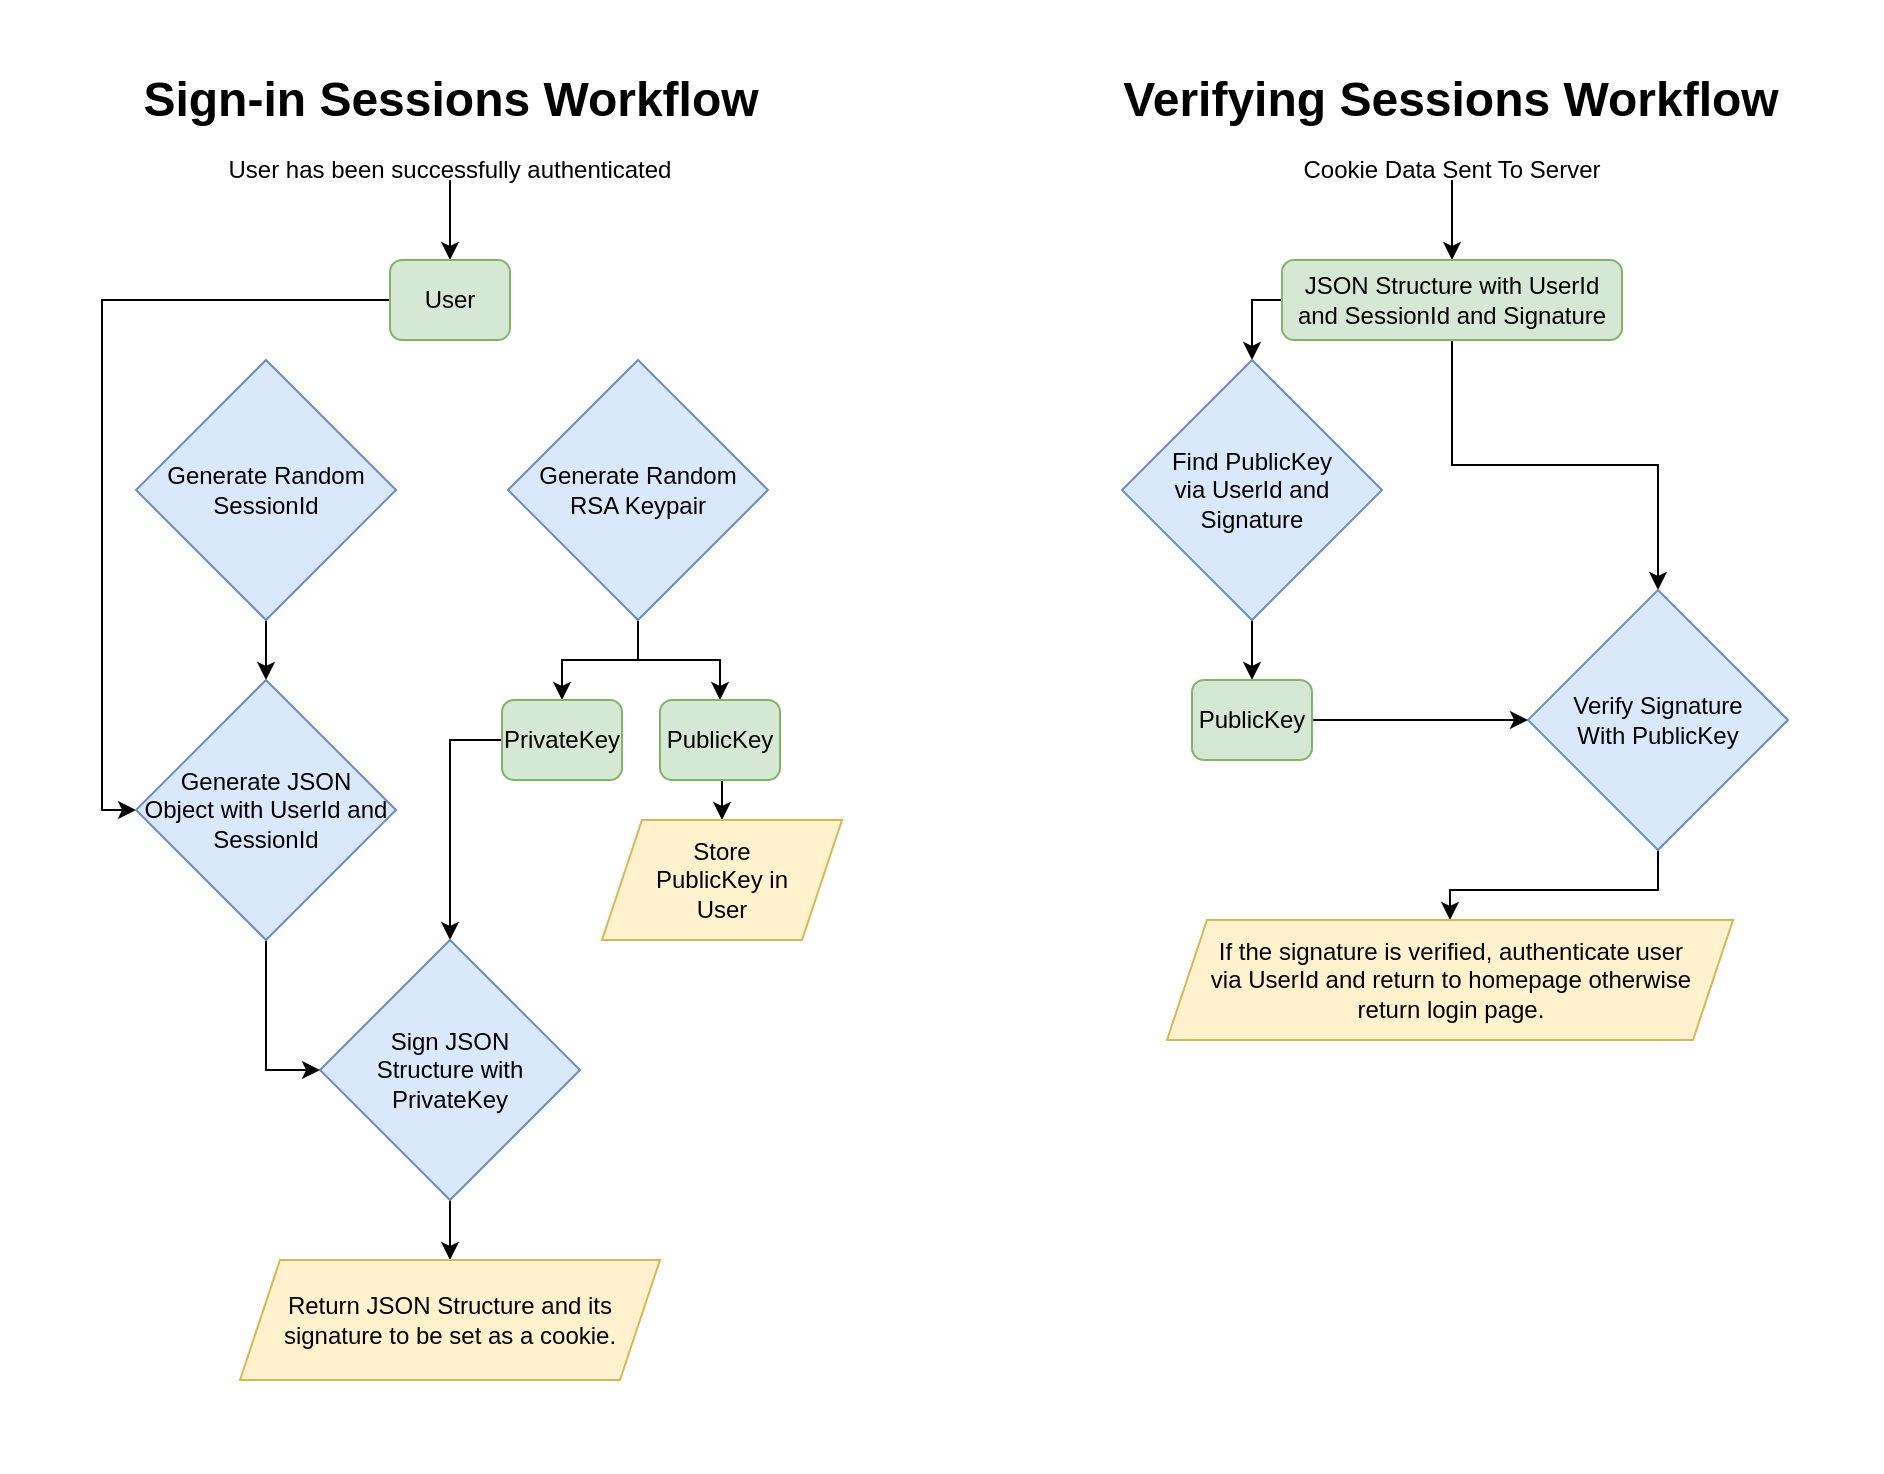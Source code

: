 <mxfile version="20.8.23" type="device" pages="4"><diagram id="v5xP1ieUxEUKL1X-FQU_" name="Cookie Workflow"><mxGraphModel dx="1050" dy="654" grid="1" gridSize="10" guides="1" tooltips="1" connect="1" arrows="1" fold="1" page="1" pageScale="1" pageWidth="827" pageHeight="1169" math="0" shadow="0"><root><mxCell id="0"/><mxCell id="1" parent="0"/><mxCell id="S1dPQkFvt1TnR3LAJKru-36" style="edgeStyle=orthogonalEdgeStyle;rounded=0;orthogonalLoop=1;jettySize=auto;html=1;exitX=0.5;exitY=1;exitDx=0;exitDy=0;entryX=0.5;entryY=0;entryDx=0;entryDy=0;" parent="1" source="S1dPQkFvt1TnR3LAJKru-2" target="S1dPQkFvt1TnR3LAJKru-4" edge="1"><mxGeometry relative="1" as="geometry"/></mxCell><mxCell id="S1dPQkFvt1TnR3LAJKru-2" value="User has been successfully authenticated" style="text;html=1;strokeColor=none;fillColor=none;align=center;verticalAlign=middle;whiteSpace=wrap;rounded=0;" parent="1" vertex="1"><mxGeometry x="136" y="90" width="256" height="10" as="geometry"/></mxCell><mxCell id="S1dPQkFvt1TnR3LAJKru-39" style="edgeStyle=orthogonalEdgeStyle;rounded=0;orthogonalLoop=1;jettySize=auto;html=1;exitX=0;exitY=0.5;exitDx=0;exitDy=0;entryX=0;entryY=0.5;entryDx=0;entryDy=0;" parent="1" source="S1dPQkFvt1TnR3LAJKru-4" target="S1dPQkFvt1TnR3LAJKru-40" edge="1"><mxGeometry relative="1" as="geometry"><mxPoint x="80" y="385" as="targetPoint"/><Array as="points"><mxPoint x="90" y="160"/><mxPoint x="90" y="415"/></Array></mxGeometry></mxCell><mxCell id="S1dPQkFvt1TnR3LAJKru-4" value="User" style="rounded=1;whiteSpace=wrap;html=1;fillColor=#d5e8d4;strokeColor=#82b366;" parent="1" vertex="1"><mxGeometry x="234" y="140" width="60" height="40" as="geometry"/></mxCell><mxCell id="S1dPQkFvt1TnR3LAJKru-20" style="edgeStyle=orthogonalEdgeStyle;rounded=0;orthogonalLoop=1;jettySize=auto;html=1;exitX=0.5;exitY=1;exitDx=0;exitDy=0;entryX=0.5;entryY=0;entryDx=0;entryDy=0;" parent="1" source="S1dPQkFvt1TnR3LAJKru-8" target="S1dPQkFvt1TnR3LAJKru-40" edge="1"><mxGeometry relative="1" as="geometry"><mxPoint x="165" y="360" as="targetPoint"/></mxGeometry></mxCell><mxCell id="S1dPQkFvt1TnR3LAJKru-8" value="Generate Random SessionId" style="rhombus;whiteSpace=wrap;html=1;fillColor=#dae8fc;strokeColor=#6c8ebf;" parent="1" vertex="1"><mxGeometry x="107" y="190" width="130" height="130" as="geometry"/></mxCell><mxCell id="S1dPQkFvt1TnR3LAJKru-25" style="edgeStyle=orthogonalEdgeStyle;rounded=0;orthogonalLoop=1;jettySize=auto;html=1;exitX=0.5;exitY=1;exitDx=0;exitDy=0;entryX=0.5;entryY=0;entryDx=0;entryDy=0;" parent="1" source="S1dPQkFvt1TnR3LAJKru-9" target="S1dPQkFvt1TnR3LAJKru-21" edge="1"><mxGeometry relative="1" as="geometry"/></mxCell><mxCell id="S1dPQkFvt1TnR3LAJKru-26" style="edgeStyle=orthogonalEdgeStyle;rounded=0;orthogonalLoop=1;jettySize=auto;html=1;exitX=0.5;exitY=1;exitDx=0;exitDy=0;entryX=0.5;entryY=0;entryDx=0;entryDy=0;" parent="1" source="S1dPQkFvt1TnR3LAJKru-9" target="S1dPQkFvt1TnR3LAJKru-22" edge="1"><mxGeometry relative="1" as="geometry"/></mxCell><mxCell id="S1dPQkFvt1TnR3LAJKru-9" value="Generate Random &lt;br&gt;RSA Keypair" style="rhombus;whiteSpace=wrap;html=1;fillColor=#dae8fc;strokeColor=#6c8ebf;" parent="1" vertex="1"><mxGeometry x="293" y="190" width="130" height="130" as="geometry"/></mxCell><mxCell id="S1dPQkFvt1TnR3LAJKru-33" style="edgeStyle=orthogonalEdgeStyle;rounded=0;orthogonalLoop=1;jettySize=auto;html=1;exitX=0.5;exitY=1;exitDx=0;exitDy=0;entryX=0.5;entryY=0;entryDx=0;entryDy=0;" parent="1" source="S1dPQkFvt1TnR3LAJKru-21" target="S1dPQkFvt1TnR3LAJKru-32" edge="1"><mxGeometry relative="1" as="geometry"/></mxCell><mxCell id="S1dPQkFvt1TnR3LAJKru-21" value="PublicKey" style="rounded=1;whiteSpace=wrap;html=1;fillColor=#d5e8d4;strokeColor=#82b366;" parent="1" vertex="1"><mxGeometry x="369" y="360" width="60" height="40" as="geometry"/></mxCell><mxCell id="S1dPQkFvt1TnR3LAJKru-37" style="edgeStyle=orthogonalEdgeStyle;rounded=0;orthogonalLoop=1;jettySize=auto;html=1;exitX=0;exitY=0.5;exitDx=0;exitDy=0;entryX=0.5;entryY=0;entryDx=0;entryDy=0;" parent="1" source="S1dPQkFvt1TnR3LAJKru-22" target="S1dPQkFvt1TnR3LAJKru-27" edge="1"><mxGeometry relative="1" as="geometry"/></mxCell><mxCell id="S1dPQkFvt1TnR3LAJKru-22" value="PrivateKey" style="rounded=1;whiteSpace=wrap;html=1;fillColor=#d5e8d4;strokeColor=#82b366;" parent="1" vertex="1"><mxGeometry x="290" y="360" width="60" height="40" as="geometry"/></mxCell><mxCell id="S1dPQkFvt1TnR3LAJKru-35" style="edgeStyle=orthogonalEdgeStyle;rounded=0;orthogonalLoop=1;jettySize=auto;html=1;exitX=0.5;exitY=1;exitDx=0;exitDy=0;entryX=0.5;entryY=0;entryDx=0;entryDy=0;" parent="1" source="S1dPQkFvt1TnR3LAJKru-27" target="S1dPQkFvt1TnR3LAJKru-34" edge="1"><mxGeometry relative="1" as="geometry"/></mxCell><mxCell id="S1dPQkFvt1TnR3LAJKru-27" value="Sign JSON &lt;br&gt;Structure with PrivateKey" style="rhombus;whiteSpace=wrap;html=1;fillColor=#dae8fc;strokeColor=#6c8ebf;" parent="1" vertex="1"><mxGeometry x="199" y="480" width="130" height="130" as="geometry"/></mxCell><mxCell id="S1dPQkFvt1TnR3LAJKru-32" value="Store &lt;br&gt;PublicKey in &lt;br&gt;User" style="shape=parallelogram;perimeter=parallelogramPerimeter;whiteSpace=wrap;html=1;fixedSize=1;fillColor=#fff2cc;strokeColor=#d6b656;" parent="1" vertex="1"><mxGeometry x="340" y="420" width="120" height="60" as="geometry"/></mxCell><mxCell id="S1dPQkFvt1TnR3LAJKru-34" value="Return JSON Structure and its &lt;br&gt;signature to be set as a cookie." style="shape=parallelogram;perimeter=parallelogramPerimeter;whiteSpace=wrap;html=1;fixedSize=1;fillColor=#fff2cc;strokeColor=#d6b656;gradientColor=none;rounded=0;sketch=0;shadow=0;" parent="1" vertex="1"><mxGeometry x="159" y="640" width="210" height="60" as="geometry"/></mxCell><mxCell id="S1dPQkFvt1TnR3LAJKru-41" style="edgeStyle=orthogonalEdgeStyle;rounded=0;orthogonalLoop=1;jettySize=auto;html=1;exitX=0.5;exitY=1;exitDx=0;exitDy=0;entryX=0;entryY=0.5;entryDx=0;entryDy=0;" parent="1" source="S1dPQkFvt1TnR3LAJKru-40" target="S1dPQkFvt1TnR3LAJKru-27" edge="1"><mxGeometry relative="1" as="geometry"/></mxCell><mxCell id="S1dPQkFvt1TnR3LAJKru-40" value="Generate JSON &lt;br&gt;Object with UserId and SessionId" style="rhombus;whiteSpace=wrap;html=1;fillColor=#dae8fc;strokeColor=#6c8ebf;" parent="1" vertex="1"><mxGeometry x="107" y="350" width="130" height="130" as="geometry"/></mxCell><mxCell id="S1dPQkFvt1TnR3LAJKru-43" value="Sign-in Sessions Workflow" style="text;strokeColor=none;fillColor=none;html=1;fontSize=24;fontStyle=1;verticalAlign=middle;align=center;rounded=0;shadow=0;sketch=0;" parent="1" vertex="1"><mxGeometry x="107" y="40" width="314" height="40" as="geometry"/></mxCell><mxCell id="S1dPQkFvt1TnR3LAJKru-44" style="edgeStyle=orthogonalEdgeStyle;rounded=0;orthogonalLoop=1;jettySize=auto;html=1;exitX=0.5;exitY=1;exitDx=0;exitDy=0;entryX=0.5;entryY=0;entryDx=0;entryDy=0;" parent="1" source="S1dPQkFvt1TnR3LAJKru-45" target="S1dPQkFvt1TnR3LAJKru-47" edge="1"><mxGeometry relative="1" as="geometry"/></mxCell><mxCell id="S1dPQkFvt1TnR3LAJKru-45" value="Cookie Data Sent To Server" style="text;html=1;strokeColor=none;fillColor=none;align=center;verticalAlign=middle;whiteSpace=wrap;rounded=0;" parent="1" vertex="1"><mxGeometry x="637" y="90" width="256" height="10" as="geometry"/></mxCell><mxCell id="S1dPQkFvt1TnR3LAJKru-46" style="edgeStyle=orthogonalEdgeStyle;rounded=0;orthogonalLoop=1;jettySize=auto;html=1;exitX=0;exitY=0.5;exitDx=0;exitDy=0;entryX=0.5;entryY=0;entryDx=0;entryDy=0;" parent="1" source="S1dPQkFvt1TnR3LAJKru-47" target="S1dPQkFvt1TnR3LAJKru-49" edge="1"><mxGeometry relative="1" as="geometry"><mxPoint x="600" y="415" as="targetPoint"/><Array as="points"><mxPoint x="665" y="160"/></Array></mxGeometry></mxCell><mxCell id="S1dPQkFvt1TnR3LAJKru-67" style="edgeStyle=orthogonalEdgeStyle;rounded=0;orthogonalLoop=1;jettySize=auto;html=1;exitX=0.5;exitY=1;exitDx=0;exitDy=0;entryX=0.5;entryY=0;entryDx=0;entryDy=0;" parent="1" source="S1dPQkFvt1TnR3LAJKru-47" target="S1dPQkFvt1TnR3LAJKru-52" edge="1"><mxGeometry relative="1" as="geometry"/></mxCell><mxCell id="S1dPQkFvt1TnR3LAJKru-47" value="JSON Structure with UserId and SessionId and Signature" style="rounded=1;whiteSpace=wrap;html=1;fillColor=#d5e8d4;strokeColor=#82b366;" parent="1" vertex="1"><mxGeometry x="680" y="140" width="170" height="40" as="geometry"/></mxCell><mxCell id="S1dPQkFvt1TnR3LAJKru-48" style="edgeStyle=orthogonalEdgeStyle;rounded=0;orthogonalLoop=1;jettySize=auto;html=1;exitX=0.5;exitY=1;exitDx=0;exitDy=0;entryX=0.5;entryY=0;entryDx=0;entryDy=0;" parent="1" source="S1dPQkFvt1TnR3LAJKru-49" edge="1"><mxGeometry relative="1" as="geometry"><mxPoint x="665" y="350" as="targetPoint"/></mxGeometry></mxCell><mxCell id="S1dPQkFvt1TnR3LAJKru-49" value="Find PublicKey&lt;br&gt;via UserId and&lt;br&gt;Signature" style="rhombus;whiteSpace=wrap;html=1;fillColor=#dae8fc;strokeColor=#6c8ebf;" parent="1" vertex="1"><mxGeometry x="600" y="190" width="130" height="130" as="geometry"/></mxCell><mxCell id="S1dPQkFvt1TnR3LAJKru-70" style="edgeStyle=orthogonalEdgeStyle;rounded=0;orthogonalLoop=1;jettySize=auto;html=1;exitX=0.5;exitY=1;exitDx=0;exitDy=0;entryX=0.5;entryY=0;entryDx=0;entryDy=0;" parent="1" source="S1dPQkFvt1TnR3LAJKru-52" target="S1dPQkFvt1TnR3LAJKru-69" edge="1"><mxGeometry relative="1" as="geometry"><Array as="points"><mxPoint x="868" y="455"/><mxPoint x="764" y="455"/></Array></mxGeometry></mxCell><mxCell id="S1dPQkFvt1TnR3LAJKru-52" value="Verify Signature&lt;br&gt;With PublicKey" style="rhombus;whiteSpace=wrap;html=1;fillColor=#dae8fc;strokeColor=#6c8ebf;" parent="1" vertex="1"><mxGeometry x="803" y="305" width="130" height="130" as="geometry"/></mxCell><mxCell id="S1dPQkFvt1TnR3LAJKru-64" value="Verifying Sessions Workflow" style="text;strokeColor=none;fillColor=none;html=1;fontSize=24;fontStyle=1;verticalAlign=middle;align=center;rounded=0;shadow=0;sketch=0;" parent="1" vertex="1"><mxGeometry x="607" y="40" width="314" height="40" as="geometry"/></mxCell><mxCell id="S1dPQkFvt1TnR3LAJKru-66" style="edgeStyle=orthogonalEdgeStyle;rounded=0;orthogonalLoop=1;jettySize=auto;html=1;exitX=1;exitY=0.5;exitDx=0;exitDy=0;entryX=0;entryY=0.5;entryDx=0;entryDy=0;" parent="1" source="S1dPQkFvt1TnR3LAJKru-65" target="S1dPQkFvt1TnR3LAJKru-52" edge="1"><mxGeometry relative="1" as="geometry"/></mxCell><mxCell id="S1dPQkFvt1TnR3LAJKru-65" value="PublicKey" style="rounded=1;whiteSpace=wrap;html=1;fillColor=#d5e8d4;strokeColor=#82b366;" parent="1" vertex="1"><mxGeometry x="635" y="350" width="60" height="40" as="geometry"/></mxCell><mxCell id="S1dPQkFvt1TnR3LAJKru-69" value="If the signature is verified, authenticate user &lt;br&gt;via UserId and return to homepage otherwise &lt;br&gt;return login page." style="shape=parallelogram;perimeter=parallelogramPerimeter;whiteSpace=wrap;html=1;fixedSize=1;fillColor=#fff2cc;strokeColor=#d6b656;gradientColor=none;rounded=0;sketch=0;shadow=0;" parent="1" vertex="1"><mxGeometry x="622.5" y="470" width="283" height="60" as="geometry"/></mxCell><mxCell id="S1dPQkFvt1TnR3LAJKru-92" value="" style="rounded=0;whiteSpace=wrap;html=1;shadow=0;sketch=0;gradientColor=none;fillColor=none;strokeColor=none;" parent="1" vertex="1"><mxGeometry x="950" y="10" width="30" height="550" as="geometry"/></mxCell><mxCell id="S1dPQkFvt1TnR3LAJKru-93" value="" style="rounded=0;whiteSpace=wrap;html=1;shadow=0;sketch=0;gradientColor=none;fillColor=none;strokeColor=none;" parent="1" vertex="1"><mxGeometry x="39" y="730" width="750" height="16" as="geometry"/></mxCell></root></mxGraphModel></diagram><diagram id="invKwamGNP9z5T-iCgpw" name="Signup / Signin Workflow"><mxGraphModel dx="1050" dy="654" grid="1" gridSize="10" guides="1" tooltips="1" connect="1" arrows="1" fold="1" page="1" pageScale="1" pageWidth="827" pageHeight="1169" math="0" shadow="0"><root><mxCell id="0"/><mxCell id="1" parent="0"/><mxCell id="pIjNvir7u5OqdiP2rVCm-8" style="edgeStyle=orthogonalEdgeStyle;rounded=0;orthogonalLoop=1;jettySize=auto;html=1;exitX=1;exitY=0.5;exitDx=0;exitDy=0;entryX=0;entryY=0.5;entryDx=0;entryDy=0;" parent="1" source="pIjNvir7u5OqdiP2rVCm-1" target="pIjNvir7u5OqdiP2rVCm-4" edge="1"><mxGeometry relative="1" as="geometry"/></mxCell><mxCell id="pIjNvir7u5OqdiP2rVCm-1" value="User Email" style="rounded=1;whiteSpace=wrap;html=1;fillColor=#d5e8d4;strokeColor=#82b366;" parent="1" vertex="1"><mxGeometry x="90" y="170" width="60" height="40" as="geometry"/></mxCell><mxCell id="uuIII_l2SKM8XQwJtEWB-3" style="edgeStyle=orthogonalEdgeStyle;rounded=0;orthogonalLoop=1;jettySize=auto;html=1;exitX=1;exitY=0.5;exitDx=0;exitDy=0;entryX=0;entryY=0.5;entryDx=0;entryDy=0;" parent="1" source="pIjNvir7u5OqdiP2rVCm-2" target="uuIII_l2SKM8XQwJtEWB-1" edge="1"><mxGeometry relative="1" as="geometry"><Array as="points"><mxPoint x="720" y="775"/><mxPoint x="720" y="762"/></Array></mxGeometry></mxCell><mxCell id="pIjNvir7u5OqdiP2rVCm-2" value="Generate Random &lt;br&gt;Salt called &lt;br&gt;RandomSalt" style="rhombus;whiteSpace=wrap;html=1;fillColor=#dae8fc;strokeColor=#6c8ebf;" parent="1" vertex="1"><mxGeometry x="580" y="710" width="130" height="130" as="geometry"/></mxCell><mxCell id="pIjNvir7u5OqdiP2rVCm-9" style="edgeStyle=orthogonalEdgeStyle;rounded=0;orthogonalLoop=1;jettySize=auto;html=1;exitX=1;exitY=0.5;exitDx=0;exitDy=0;entryX=0;entryY=0.5;entryDx=0;entryDy=0;" parent="1" source="pIjNvir7u5OqdiP2rVCm-4" target="pIjNvir7u5OqdiP2rVCm-5" edge="1"><mxGeometry relative="1" as="geometry"/></mxCell><mxCell id="pIjNvir7u5OqdiP2rVCm-15" style="edgeStyle=orthogonalEdgeStyle;rounded=0;orthogonalLoop=1;jettySize=auto;html=1;exitX=0.5;exitY=1;exitDx=0;exitDy=0;entryX=0.5;entryY=0;entryDx=0;entryDy=0;" parent="1" source="pIjNvir7u5OqdiP2rVCm-4" target="pIjNvir7u5OqdiP2rVCm-13" edge="1"><mxGeometry relative="1" as="geometry"><Array as="points"><mxPoint x="322" y="290"/><mxPoint x="373" y="290"/></Array></mxGeometry></mxCell><mxCell id="pIjNvir7u5OqdiP2rVCm-4" value="Generate MasterKey with &lt;br&gt;PBKDF2-SHA512 Key &lt;br&gt;derivation algorithm. &lt;br&gt;&lt;br&gt;Iterations: 100,000&lt;br&gt;Salt: Users Email&lt;br&gt;Payload: Users Password" style="rhombus;whiteSpace=wrap;html=1;fillColor=#dae8fc;strokeColor=#6c8ebf;" parent="1" vertex="1"><mxGeometry x="199" y="37.5" width="245" height="245" as="geometry"/></mxCell><mxCell id="pIjNvir7u5OqdiP2rVCm-10" style="edgeStyle=orthogonalEdgeStyle;rounded=0;orthogonalLoop=1;jettySize=auto;html=1;exitX=1;exitY=0.5;exitDx=0;exitDy=0;entryX=0;entryY=0.5;entryDx=0;entryDy=0;" parent="1" source="pIjNvir7u5OqdiP2rVCm-5" target="pIjNvir7u5OqdiP2rVCm-6" edge="1"><mxGeometry relative="1" as="geometry"/></mxCell><mxCell id="pIjNvir7u5OqdiP2rVCm-5" value="Generate MasterHash with &lt;br&gt;PBKDF2-SHA512 Key &lt;br&gt;derivation algorithm.&lt;br&gt;&lt;br&gt;Iterations: 100,000&lt;br&gt;Salt: Users Password&lt;br&gt;Payload: MasterHash" style="rhombus;whiteSpace=wrap;html=1;fillColor=#dae8fc;strokeColor=#6c8ebf;" parent="1" vertex="1"><mxGeometry x="490" y="37.5" width="245" height="245" as="geometry"/></mxCell><mxCell id="ZHhaj0mypxLXW-kzaqoi-9" style="edgeStyle=orthogonalEdgeStyle;rounded=0;orthogonalLoop=1;jettySize=auto;html=1;exitX=0.5;exitY=1;exitDx=0;exitDy=0;" parent="1" source="pIjNvir7u5OqdiP2rVCm-6" edge="1"><mxGeometry relative="1" as="geometry"><mxPoint x="885" y="600" as="targetPoint"/></mxGeometry></mxCell><mxCell id="pIjNvir7u5OqdiP2rVCm-6" value="Send MasterHash to Server" style="shape=parallelogram;perimeter=parallelogramPerimeter;whiteSpace=wrap;html=1;fixedSize=1;fillColor=#fff2cc;strokeColor=#d6b656;gradientColor=none;rounded=0;sketch=0;shadow=0;" parent="1" vertex="1"><mxGeometry x="780" y="130" width="210" height="60" as="geometry"/></mxCell><mxCell id="pIjNvir7u5OqdiP2rVCm-17" style="edgeStyle=orthogonalEdgeStyle;rounded=0;orthogonalLoop=1;jettySize=auto;html=1;exitX=1;exitY=0.5;exitDx=0;exitDy=0;entryX=0;entryY=0.5;entryDx=0;entryDy=0;" parent="1" source="pIjNvir7u5OqdiP2rVCm-11" target="pIjNvir7u5OqdiP2rVCm-13" edge="1"><mxGeometry relative="1" as="geometry"/></mxCell><mxCell id="pIjNvir7u5OqdiP2rVCm-11" value="Generate Random IV called RandomIV" style="rhombus;whiteSpace=wrap;html=1;fillColor=#dae8fc;strokeColor=#6c8ebf;" parent="1" vertex="1"><mxGeometry x="55" y="377.5" width="130" height="130" as="geometry"/></mxCell><mxCell id="pIjNvir7u5OqdiP2rVCm-14" style="edgeStyle=orthogonalEdgeStyle;rounded=0;orthogonalLoop=1;jettySize=auto;html=1;exitX=1;exitY=0.5;exitDx=0;exitDy=0;entryX=0;entryY=0.5;entryDx=0;entryDy=0;" parent="1" source="pIjNvir7u5OqdiP2rVCm-12" target="pIjNvir7u5OqdiP2rVCm-13" edge="1"><mxGeometry relative="1" as="geometry"><Array as="points"><mxPoint x="230" y="295"/><mxPoint x="230" y="443"/></Array></mxGeometry></mxCell><mxCell id="pIjNvir7u5OqdiP2rVCm-12" value="Generate Random&lt;br&gt;DatabaseKey" style="rhombus;whiteSpace=wrap;html=1;fillColor=#dae8fc;strokeColor=#6c8ebf;" parent="1" vertex="1"><mxGeometry x="55" y="230" width="130" height="130" as="geometry"/></mxCell><mxCell id="pIjNvir7u5OqdiP2rVCm-19" style="edgeStyle=orthogonalEdgeStyle;rounded=0;orthogonalLoop=1;jettySize=auto;html=1;exitX=1;exitY=0.5;exitDx=0;exitDy=0;entryX=0;entryY=0.5;entryDx=0;entryDy=0;" parent="1" source="pIjNvir7u5OqdiP2rVCm-13" target="pIjNvir7u5OqdiP2rVCm-18" edge="1"><mxGeometry relative="1" as="geometry"/></mxCell><mxCell id="pIjNvir7u5OqdiP2rVCm-13" value="Encrypt DatabaseKey with &lt;br&gt;AES-256-CBC to create ProtectedDatabaseKey.&lt;br&gt;&lt;br&gt;IV: RandomIV&lt;br&gt;Payload: DatabaseKey&lt;br&gt;Key: MasterKey" style="rhombus;whiteSpace=wrap;html=1;fillColor=#dae8fc;strokeColor=#6c8ebf;" parent="1" vertex="1"><mxGeometry x="250" y="320" width="245" height="245" as="geometry"/></mxCell><mxCell id="ZHhaj0mypxLXW-kzaqoi-8" style="edgeStyle=orthogonalEdgeStyle;rounded=0;orthogonalLoop=1;jettySize=auto;html=1;exitX=0.5;exitY=1;exitDx=0;exitDy=0;entryX=0.5;entryY=0;entryDx=0;entryDy=0;" parent="1" source="pIjNvir7u5OqdiP2rVCm-18" target="ZHhaj0mypxLXW-kzaqoi-10" edge="1"><mxGeometry relative="1" as="geometry"><mxPoint x="665" y="600" as="targetPoint"/></mxGeometry></mxCell><mxCell id="pIjNvir7u5OqdiP2rVCm-18" value="Send ProtectedDatabaseKey to Server" style="shape=parallelogram;perimeter=parallelogramPerimeter;whiteSpace=wrap;html=1;fixedSize=1;fillColor=#fff2cc;strokeColor=#d6b656;gradientColor=none;rounded=0;sketch=0;shadow=0;" parent="1" vertex="1"><mxGeometry x="540" y="412.5" width="250" height="60" as="geometry"/></mxCell><mxCell id="ZHhaj0mypxLXW-kzaqoi-1" value="" style="endArrow=none;dashed=1;html=1;dashPattern=1 3;strokeWidth=2;rounded=0;" parent="1" edge="1"><mxGeometry width="50" height="50" relative="1" as="geometry"><mxPoint x="40" y="600" as="sourcePoint"/><mxPoint x="1050" y="600" as="targetPoint"/></mxGeometry></mxCell><mxCell id="ZHhaj0mypxLXW-kzaqoi-3" value="Client" style="text;html=1;align=center;verticalAlign=middle;resizable=0;points=[];autosize=1;strokeColor=none;fillColor=none;" parent="1" vertex="1"><mxGeometry x="35" y="37.5" width="50" height="30" as="geometry"/></mxCell><mxCell id="ZHhaj0mypxLXW-kzaqoi-5" value="Server" style="text;html=1;align=center;verticalAlign=middle;resizable=0;points=[];autosize=1;strokeColor=none;fillColor=none;" parent="1" vertex="1"><mxGeometry x="35" y="610" width="60" height="30" as="geometry"/></mxCell><mxCell id="ZHhaj0mypxLXW-kzaqoi-7" style="edgeStyle=orthogonalEdgeStyle;rounded=0;orthogonalLoop=1;jettySize=auto;html=1;exitX=1;exitY=0.5;exitDx=0;exitDy=0;entryX=0;entryY=0.5;entryDx=0;entryDy=0;" parent="1" source="ZHhaj0mypxLXW-kzaqoi-6" target="pIjNvir7u5OqdiP2rVCm-4" edge="1"><mxGeometry relative="1" as="geometry"/></mxCell><mxCell id="ZHhaj0mypxLXW-kzaqoi-6" value="User Password" style="rounded=1;whiteSpace=wrap;html=1;fillColor=#d5e8d4;strokeColor=#82b366;" parent="1" vertex="1"><mxGeometry x="90" y="110" width="60" height="40" as="geometry"/></mxCell><mxCell id="ZHhaj0mypxLXW-kzaqoi-10" value="Store ProtectedDatabaseKey in User" style="shape=parallelogram;perimeter=parallelogramPerimeter;whiteSpace=wrap;html=1;fixedSize=1;fillColor=#fff2cc;strokeColor=#d6b656;gradientColor=none;rounded=0;sketch=0;shadow=0;" parent="1" vertex="1"><mxGeometry x="540" y="630" width="250" height="60" as="geometry"/></mxCell><mxCell id="uuIII_l2SKM8XQwJtEWB-5" style="edgeStyle=orthogonalEdgeStyle;rounded=0;orthogonalLoop=1;jettySize=auto;html=1;exitX=0.5;exitY=1;exitDx=0;exitDy=0;entryX=1;entryY=0.5;entryDx=0;entryDy=0;" parent="1" source="uuIII_l2SKM8XQwJtEWB-1" target="uuIII_l2SKM8XQwJtEWB-2" edge="1"><mxGeometry relative="1" as="geometry"><Array as="points"><mxPoint x="885" y="890"/></Array></mxGeometry></mxCell><mxCell id="uuIII_l2SKM8XQwJtEWB-1" value="Strengthen MasterKey into ProtectedMasterKey with &lt;br&gt;PBKDF2-SHA512 Key &lt;br&gt;derivation algorithm. &lt;br&gt;&lt;br&gt;Iterations: 150,000&lt;br&gt;Salt: RandomSalt&lt;br&gt;Payload: MasterKey" style="rhombus;whiteSpace=wrap;html=1;fillColor=#dae8fc;strokeColor=#6c8ebf;" parent="1" vertex="1"><mxGeometry x="762.5" y="640" width="245" height="245" as="geometry"/></mxCell><mxCell id="uuIII_l2SKM8XQwJtEWB-2" value="Store ProtectedMasterKey&amp;nbsp;in User" style="shape=parallelogram;perimeter=parallelogramPerimeter;whiteSpace=wrap;html=1;fixedSize=1;fillColor=#fff2cc;strokeColor=#d6b656;gradientColor=none;rounded=0;sketch=0;shadow=0;" parent="1" vertex="1"><mxGeometry x="460" y="860" width="250" height="60" as="geometry"/></mxCell></root></mxGraphModel></diagram><diagram id="e1Dg7CS19c_bXEhM-5b6" name="Page-3"><mxGraphModel dx="1313" dy="766" grid="1" gridSize="10" guides="1" tooltips="1" connect="1" arrows="1" fold="1" page="1" pageScale="1" pageWidth="827" pageHeight="1169" math="0" shadow="0"><root><mxCell id="0"/><mxCell id="1" parent="0"/><mxCell id="rMOMObQAEzPxrCkwsS_I-310" value="Sign-in Flow" style="text;html=1;strokeColor=none;fillColor=none;align=left;verticalAlign=middle;whiteSpace=wrap;rounded=0;fontStyle=1;fontSize=18;" parent="1" vertex="1"><mxGeometry x="18" y="10" width="792" height="30" as="geometry"/></mxCell><mxCell id="Pc5Vcq5xgFWUykSFpoXm-1" value="" style="whiteSpace=wrap;html=1;aspect=fixed;imageAspect=0;" vertex="1" parent="1"><mxGeometry x="827" y="10" width="183" height="183" as="geometry"/></mxCell><mxCell id="Pc5Vcq5xgFWUykSFpoXm-2" value="&lt;font style=&quot;font-size: 16px;&quot;&gt;Legend&lt;/font&gt;" style="text;html=1;strokeColor=none;fillColor=none;align=left;verticalAlign=middle;whiteSpace=wrap;rounded=0;fontStyle=1;fontSize=18;" vertex="1" parent="1"><mxGeometry x="840" y="20" width="150" height="20" as="geometry"/></mxCell><mxCell id="Pc5Vcq5xgFWUykSFpoXm-17" value="" style="group" vertex="1" connectable="0" parent="1"><mxGeometry x="840" y="60" width="160" height="110" as="geometry"/></mxCell><mxCell id="Pc5Vcq5xgFWUykSFpoXm-4" value="" style="whiteSpace=wrap;html=1;aspect=fixed;fontSize=12;fillColor=#dae8fc;strokeColor=#6c8ebf;" vertex="1" parent="Pc5Vcq5xgFWUykSFpoXm-17"><mxGeometry width="20" height="20" as="geometry"/></mxCell><mxCell id="Pc5Vcq5xgFWUykSFpoXm-5" value="" style="whiteSpace=wrap;html=1;aspect=fixed;fontSize=12;fillColor=#d5e8d4;strokeColor=#82b366;" vertex="1" parent="Pc5Vcq5xgFWUykSFpoXm-17"><mxGeometry y="30" width="20" height="20" as="geometry"/></mxCell><mxCell id="Pc5Vcq5xgFWUykSFpoXm-7" value="" style="whiteSpace=wrap;html=1;aspect=fixed;fontSize=12;fillColor=#f5f5f5;strokeColor=#666666;fontColor=#333333;" vertex="1" parent="Pc5Vcq5xgFWUykSFpoXm-17"><mxGeometry y="60" width="20" height="20" as="geometry"/></mxCell><mxCell id="Pc5Vcq5xgFWUykSFpoXm-9" value="" style="whiteSpace=wrap;html=1;aspect=fixed;fontSize=12;fillColor=#f8cecc;strokeColor=#b85450;" vertex="1" parent="Pc5Vcq5xgFWUykSFpoXm-17"><mxGeometry y="90" width="20" height="20" as="geometry"/></mxCell><mxCell id="Pc5Vcq5xgFWUykSFpoXm-11" value="&lt;div&gt;&amp;nbsp;Variable&lt;/div&gt;" style="text;html=1;strokeColor=none;fillColor=none;align=left;verticalAlign=middle;whiteSpace=wrap;rounded=0;fontStyle=0;fontSize=12;" vertex="1" parent="Pc5Vcq5xgFWUykSFpoXm-17"><mxGeometry x="20" width="90" height="20" as="geometry"/></mxCell><mxCell id="Pc5Vcq5xgFWUykSFpoXm-12" value="&amp;nbsp;Database Function" style="text;html=1;strokeColor=none;fillColor=none;align=left;verticalAlign=middle;whiteSpace=wrap;rounded=0;fontStyle=0;fontSize=12;" vertex="1" parent="Pc5Vcq5xgFWUykSFpoXm-17"><mxGeometry x="20" y="30" width="110" height="20" as="geometry"/></mxCell><mxCell id="Pc5Vcq5xgFWUykSFpoXm-13" value="&amp;nbsp;Cryptographic Function" style="text;html=1;strokeColor=none;fillColor=none;align=left;verticalAlign=middle;whiteSpace=wrap;rounded=0;fontStyle=0;fontSize=12;" vertex="1" parent="Pc5Vcq5xgFWUykSFpoXm-17"><mxGeometry x="20" y="60" width="140" height="20" as="geometry"/></mxCell><mxCell id="Pc5Vcq5xgFWUykSFpoXm-14" value="&amp;nbsp;Helper Function" style="text;html=1;strokeColor=none;fillColor=none;align=left;verticalAlign=middle;whiteSpace=wrap;rounded=0;fontStyle=0;fontSize=12;" vertex="1" parent="Pc5Vcq5xgFWUykSFpoXm-17"><mxGeometry x="20" y="90" width="90" height="20" as="geometry"/></mxCell><mxCell id="rMOMObQAEzPxrCkwsS_I-210" value="" style="group" parent="1" vertex="1" connectable="0"><mxGeometry x="550" y="370" width="258" height="130" as="geometry"/></mxCell><mxCell id="rMOMObQAEzPxrCkwsS_I-211" value="" style="rounded=0;whiteSpace=wrap;html=1;" parent="rMOMObQAEzPxrCkwsS_I-210" vertex="1"><mxGeometry width="162.947" height="60" as="geometry"/></mxCell><mxCell id="rMOMObQAEzPxrCkwsS_I-212" value="" style="rounded=0;whiteSpace=wrap;html=1;" parent="rMOMObQAEzPxrCkwsS_I-210" vertex="1"><mxGeometry width="162.947" height="60" as="geometry"/></mxCell><mxCell id="rMOMObQAEzPxrCkwsS_I-213" value="" style="rounded=0;whiteSpace=wrap;html=1;" parent="rMOMObQAEzPxrCkwsS_I-210" vertex="1"><mxGeometry width="162.947" height="60" as="geometry"/></mxCell><mxCell id="dsOXjKBP8w5bgHGjWEh4-111" style="edgeStyle=orthogonalEdgeStyle;rounded=0;orthogonalLoop=1;jettySize=auto;html=1;exitX=0;exitY=0.5;exitDx=0;exitDy=0;fontSize=12;" edge="1" parent="rMOMObQAEzPxrCkwsS_I-210" source="rMOMObQAEzPxrCkwsS_I-214"><mxGeometry relative="1" as="geometry"><mxPoint x="-20" y="65" as="targetPoint"/></mxGeometry></mxCell><mxCell id="rMOMObQAEzPxrCkwsS_I-214" value="" style="rounded=0;whiteSpace=wrap;html=1;fillColor=#f5f5f5;fontColor=#333333;strokeColor=#666666;" parent="rMOMObQAEzPxrCkwsS_I-210" vertex="1"><mxGeometry width="258" height="130" as="geometry"/></mxCell><mxCell id="rMOMObQAEzPxrCkwsS_I-215" value="&lt;i&gt;Argon2id Function.&lt;/i&gt;" style="text;html=1;strokeColor=none;fillColor=none;align=center;verticalAlign=middle;whiteSpace=wrap;rounded=0;" parent="rMOMObQAEzPxrCkwsS_I-210" vertex="1"><mxGeometry x="13.579" y="10" width="230.842" height="20" as="geometry"/></mxCell><mxCell id="rMOMObQAEzPxrCkwsS_I-216" value="Time:&lt;br&gt;Memory:&lt;br&gt;Threads:&lt;br&gt;Salt:&lt;br&gt;Payload:" style="text;html=1;strokeColor=none;fillColor=none;align=left;verticalAlign=middle;whiteSpace=wrap;rounded=0;" parent="rMOMObQAEzPxrCkwsS_I-210" vertex="1"><mxGeometry x="13.579" y="40" width="108.632" height="70" as="geometry"/></mxCell><mxCell id="rMOMObQAEzPxrCkwsS_I-217" value="3&lt;br&gt;64MiB&lt;br&gt;4&lt;br&gt;➜Master Hash Salt&lt;br&gt;➜Master Hash" style="text;html=1;strokeColor=none;fillColor=none;align=right;verticalAlign=middle;whiteSpace=wrap;rounded=0;" parent="rMOMObQAEzPxrCkwsS_I-210" vertex="1"><mxGeometry x="135.789" y="40" width="108.632" height="70" as="geometry"/></mxCell><mxCell id="rMOMObQAEzPxrCkwsS_I-218" value="&lt;b&gt;Client&lt;/b&gt;" style="text;html=1;strokeColor=none;fillColor=none;align=left;verticalAlign=middle;whiteSpace=wrap;rounded=0;" parent="1" vertex="1"><mxGeometry x="18" y="40" width="60" height="20" as="geometry"/></mxCell><mxCell id="rMOMObQAEzPxrCkwsS_I-219" value="" style="endArrow=classic;html=1;rounded=0;entryX=0;entryY=0.5;entryDx=0;entryDy=0;" parent="1" target="rMOMObQAEzPxrCkwsS_I-223" edge="1"><mxGeometry width="50" height="50" relative="1" as="geometry"><mxPoint x="18" y="140" as="sourcePoint"/><mxPoint x="68" y="80" as="targetPoint"/><Array as="points"><mxPoint x="88" y="140"/><mxPoint x="88" y="160"/></Array></mxGeometry></mxCell><mxCell id="rMOMObQAEzPxrCkwsS_I-220" value="" style="endArrow=classic;html=1;rounded=0;entryX=0;entryY=0.5;entryDx=0;entryDy=0;" parent="1" target="rMOMObQAEzPxrCkwsS_I-222" edge="1"><mxGeometry width="50" height="50" relative="1" as="geometry"><mxPoint x="18" y="140" as="sourcePoint"/><mxPoint x="58" y="99.73" as="targetPoint"/><Array as="points"><mxPoint x="88" y="140"/><mxPoint x="88" y="120"/></Array></mxGeometry></mxCell><mxCell id="rMOMObQAEzPxrCkwsS_I-221" value="Form Data" style="edgeLabel;html=1;align=center;verticalAlign=middle;resizable=0;points=[];" parent="rMOMObQAEzPxrCkwsS_I-220" vertex="1" connectable="0"><mxGeometry x="-0.768" relative="1" as="geometry"><mxPoint x="17" as="offset"/></mxGeometry></mxCell><mxCell id="rMOMObQAEzPxrCkwsS_I-222" value="Password" style="rounded=0;whiteSpace=wrap;html=1;fillColor=#dae8fc;strokeColor=#6c8ebf;" parent="1" vertex="1"><mxGeometry x="108" y="110" width="70" height="20" as="geometry"/></mxCell><mxCell id="rMOMObQAEzPxrCkwsS_I-223" value="Email" style="rounded=0;whiteSpace=wrap;html=1;fillColor=#dae8fc;strokeColor=#6c8ebf;" parent="1" vertex="1"><mxGeometry x="108" y="150" width="70" height="20" as="geometry"/></mxCell><mxCell id="rMOMObQAEzPxrCkwsS_I-224" style="edgeStyle=orthogonalEdgeStyle;rounded=0;orthogonalLoop=1;jettySize=auto;html=1;exitX=1;exitY=0.5;exitDx=0;exitDy=0;entryX=-0.008;entryY=0.706;entryDx=0;entryDy=0;entryPerimeter=0;" parent="1" source="rMOMObQAEzPxrCkwsS_I-223" target="rMOMObQAEzPxrCkwsS_I-231" edge="1"><mxGeometry relative="1" as="geometry"/></mxCell><mxCell id="rMOMObQAEzPxrCkwsS_I-225" style="edgeStyle=orthogonalEdgeStyle;rounded=0;orthogonalLoop=1;jettySize=auto;html=1;exitX=1;exitY=0.5;exitDx=0;exitDy=0;entryX=0;entryY=0.301;entryDx=0;entryDy=0;entryPerimeter=0;" parent="1" source="rMOMObQAEzPxrCkwsS_I-222" target="rMOMObQAEzPxrCkwsS_I-231" edge="1"><mxGeometry relative="1" as="geometry"/></mxCell><mxCell id="rMOMObQAEzPxrCkwsS_I-226" value="Master Key" style="rounded=0;whiteSpace=wrap;html=1;fillColor=#dae8fc;strokeColor=#6c8ebf;" parent="1" vertex="1"><mxGeometry x="408" y="130" width="80" height="20" as="geometry"/></mxCell><mxCell id="rMOMObQAEzPxrCkwsS_I-227" value="" style="group;fillColor=#f5f5f5;fontColor=#333333;strokeColor=#666666;" parent="1" vertex="1" connectable="0"><mxGeometry x="198" y="90" width="190" height="100" as="geometry"/></mxCell><mxCell id="rMOMObQAEzPxrCkwsS_I-228" value="" style="rounded=0;whiteSpace=wrap;html=1;" parent="rMOMObQAEzPxrCkwsS_I-227" vertex="1"><mxGeometry width="120" height="60" as="geometry"/></mxCell><mxCell id="rMOMObQAEzPxrCkwsS_I-229" value="" style="rounded=0;whiteSpace=wrap;html=1;" parent="rMOMObQAEzPxrCkwsS_I-227" vertex="1"><mxGeometry width="120" height="60" as="geometry"/></mxCell><mxCell id="rMOMObQAEzPxrCkwsS_I-230" value="" style="rounded=0;whiteSpace=wrap;html=1;" parent="rMOMObQAEzPxrCkwsS_I-227" vertex="1"><mxGeometry width="120" height="60" as="geometry"/></mxCell><mxCell id="rMOMObQAEzPxrCkwsS_I-231" value="" style="rounded=0;whiteSpace=wrap;html=1;fillColor=#f5f5f5;fontColor=#333333;strokeColor=#666666;" parent="rMOMObQAEzPxrCkwsS_I-227" vertex="1"><mxGeometry width="190" height="100" as="geometry"/></mxCell><mxCell id="rMOMObQAEzPxrCkwsS_I-232" value="&lt;i&gt;PBKDF2-SHA512 Function.&lt;/i&gt;" style="text;html=1;strokeColor=none;fillColor=none;align=center;verticalAlign=middle;whiteSpace=wrap;rounded=0;" parent="rMOMObQAEzPxrCkwsS_I-227" vertex="1"><mxGeometry x="10" y="10" width="170" height="20" as="geometry"/></mxCell><mxCell id="rMOMObQAEzPxrCkwsS_I-233" value="Iterations:&lt;br&gt;Salt:&lt;br&gt;Payload:" style="text;html=1;strokeColor=none;fillColor=none;align=left;verticalAlign=middle;whiteSpace=wrap;rounded=0;" parent="rMOMObQAEzPxrCkwsS_I-227" vertex="1"><mxGeometry x="10" y="40" width="80" height="50" as="geometry"/></mxCell><mxCell id="rMOMObQAEzPxrCkwsS_I-234" value="250000&lt;br&gt;➜Email&lt;br&gt;➜Password" style="text;html=1;strokeColor=none;fillColor=none;align=right;verticalAlign=middle;whiteSpace=wrap;rounded=0;" parent="rMOMObQAEzPxrCkwsS_I-227" vertex="1"><mxGeometry x="100" y="40" width="80" height="50" as="geometry"/></mxCell><mxCell id="rMOMObQAEzPxrCkwsS_I-235" style="edgeStyle=orthogonalEdgeStyle;rounded=0;orthogonalLoop=1;jettySize=auto;html=1;exitX=1;exitY=0.5;exitDx=0;exitDy=0;entryX=0;entryY=0.5;entryDx=0;entryDy=0;" parent="1" source="rMOMObQAEzPxrCkwsS_I-231" target="rMOMObQAEzPxrCkwsS_I-226" edge="1"><mxGeometry relative="1" as="geometry"/></mxCell><mxCell id="rMOMObQAEzPxrCkwsS_I-236" value="" style="group" parent="1" vertex="1" connectable="0"><mxGeometry x="508" y="90" width="190" height="100" as="geometry"/></mxCell><mxCell id="rMOMObQAEzPxrCkwsS_I-237" value="" style="rounded=0;whiteSpace=wrap;html=1;" parent="rMOMObQAEzPxrCkwsS_I-236" vertex="1"><mxGeometry width="120" height="60" as="geometry"/></mxCell><mxCell id="rMOMObQAEzPxrCkwsS_I-238" value="" style="rounded=0;whiteSpace=wrap;html=1;" parent="rMOMObQAEzPxrCkwsS_I-236" vertex="1"><mxGeometry width="120" height="60" as="geometry"/></mxCell><mxCell id="rMOMObQAEzPxrCkwsS_I-239" value="" style="rounded=0;whiteSpace=wrap;html=1;" parent="rMOMObQAEzPxrCkwsS_I-236" vertex="1"><mxGeometry width="120" height="60" as="geometry"/></mxCell><mxCell id="rMOMObQAEzPxrCkwsS_I-240" value="" style="rounded=0;whiteSpace=wrap;html=1;fillColor=#f5f5f5;fontColor=#333333;strokeColor=#666666;" parent="rMOMObQAEzPxrCkwsS_I-236" vertex="1"><mxGeometry width="190" height="100" as="geometry"/></mxCell><mxCell id="rMOMObQAEzPxrCkwsS_I-241" value="&lt;i&gt;PBKDF2-SHA512 Function.&lt;/i&gt;" style="text;html=1;strokeColor=none;fillColor=none;align=center;verticalAlign=middle;whiteSpace=wrap;rounded=0;" parent="rMOMObQAEzPxrCkwsS_I-236" vertex="1"><mxGeometry x="10" y="10" width="170" height="20" as="geometry"/></mxCell><mxCell id="rMOMObQAEzPxrCkwsS_I-242" value="Iterations:&lt;br&gt;Salt:&lt;br&gt;Payload:" style="text;html=1;strokeColor=none;fillColor=none;align=left;verticalAlign=middle;whiteSpace=wrap;rounded=0;" parent="rMOMObQAEzPxrCkwsS_I-236" vertex="1"><mxGeometry x="10" y="40" width="80" height="50" as="geometry"/></mxCell><mxCell id="rMOMObQAEzPxrCkwsS_I-243" value="250000&lt;br&gt;➜Password&lt;br&gt;➜Master Key" style="text;html=1;strokeColor=none;fillColor=none;align=right;verticalAlign=middle;whiteSpace=wrap;rounded=0;" parent="rMOMObQAEzPxrCkwsS_I-236" vertex="1"><mxGeometry x="100" y="40" width="80" height="50" as="geometry"/></mxCell><mxCell id="rMOMObQAEzPxrCkwsS_I-244" style="edgeStyle=orthogonalEdgeStyle;rounded=0;orthogonalLoop=1;jettySize=auto;html=1;exitX=0.5;exitY=0;exitDx=0;exitDy=0;entryX=0.5;entryY=0;entryDx=0;entryDy=0;" parent="1" source="rMOMObQAEzPxrCkwsS_I-222" target="rMOMObQAEzPxrCkwsS_I-240" edge="1"><mxGeometry relative="1" as="geometry"><Array as="points"><mxPoint x="143" y="70"/><mxPoint x="603" y="70"/></Array></mxGeometry></mxCell><mxCell id="rMOMObQAEzPxrCkwsS_I-268" style="edgeStyle=orthogonalEdgeStyle;rounded=0;orthogonalLoop=1;jettySize=auto;html=1;exitX=0.75;exitY=1;exitDx=0;exitDy=0;entryX=0.912;entryY=0.001;entryDx=0;entryDy=0;entryPerimeter=0;" parent="1" source="rMOMObQAEzPxrCkwsS_I-245" target="rMOMObQAEzPxrCkwsS_I-214" edge="1"><mxGeometry relative="1" as="geometry"/></mxCell><mxCell id="rMOMObQAEzPxrCkwsS_I-245" value="Master Hash" style="rounded=0;whiteSpace=wrap;html=1;fillColor=#dae8fc;strokeColor=#6c8ebf;" parent="1" vertex="1"><mxGeometry x="718" y="130" width="90" height="20" as="geometry"/></mxCell><mxCell id="rMOMObQAEzPxrCkwsS_I-246" style="edgeStyle=orthogonalEdgeStyle;rounded=0;orthogonalLoop=1;jettySize=auto;html=1;exitX=1;exitY=0.5;exitDx=0;exitDy=0;entryX=0;entryY=0.5;entryDx=0;entryDy=0;" parent="1" source="rMOMObQAEzPxrCkwsS_I-240" target="rMOMObQAEzPxrCkwsS_I-245" edge="1"><mxGeometry relative="1" as="geometry"/></mxCell><mxCell id="rMOMObQAEzPxrCkwsS_I-247" style="edgeStyle=orthogonalEdgeStyle;rounded=0;orthogonalLoop=1;jettySize=auto;html=1;exitX=1;exitY=0.5;exitDx=0;exitDy=0;entryX=0;entryY=0.5;entryDx=0;entryDy=0;" parent="1" source="rMOMObQAEzPxrCkwsS_I-226" target="rMOMObQAEzPxrCkwsS_I-240" edge="1"><mxGeometry relative="1" as="geometry"/></mxCell><mxCell id="rMOMObQAEzPxrCkwsS_I-248" value="&lt;b&gt;Server&lt;/b&gt;" style="text;html=1;strokeColor=none;fillColor=none;align=left;verticalAlign=middle;whiteSpace=wrap;rounded=0;" parent="1" vertex="1"><mxGeometry x="20" y="220" width="60" height="20" as="geometry"/></mxCell><mxCell id="rMOMObQAEzPxrCkwsS_I-251" value="User" style="rounded=0;whiteSpace=wrap;html=1;fillColor=#dae8fc;strokeColor=#6c8ebf;" parent="1" vertex="1"><mxGeometry x="230" y="270" width="70" height="20" as="geometry"/></mxCell><mxCell id="rMOMObQAEzPxrCkwsS_I-252" style="edgeStyle=orthogonalEdgeStyle;rounded=0;orthogonalLoop=1;jettySize=auto;html=1;exitX=1;exitY=0.5;exitDx=0;exitDy=0;entryX=0;entryY=0.5;entryDx=0;entryDy=0;" parent="1" source="rMOMObQAEzPxrCkwsS_I-254" target="rMOMObQAEzPxrCkwsS_I-251" edge="1"><mxGeometry relative="1" as="geometry"/></mxCell><mxCell id="rMOMObQAEzPxrCkwsS_I-253" value="" style="group;fillColor=#f8cecc;strokeColor=#b85450;" parent="1" vertex="1" connectable="0"><mxGeometry x="20" y="250" width="190" height="60" as="geometry"/></mxCell><mxCell id="rMOMObQAEzPxrCkwsS_I-254" value="" style="rounded=0;whiteSpace=wrap;html=1;fillColor=#d5e8d4;strokeColor=#82b366;" parent="rMOMObQAEzPxrCkwsS_I-253" vertex="1"><mxGeometry width="190" height="60" as="geometry"/></mxCell><mxCell id="rMOMObQAEzPxrCkwsS_I-255" value="&lt;i&gt;Database Function&lt;/i&gt;" style="text;html=1;strokeColor=none;fillColor=none;align=center;verticalAlign=middle;whiteSpace=wrap;rounded=0;" parent="rMOMObQAEzPxrCkwsS_I-253" vertex="1"><mxGeometry x="10" y="10" width="170" height="26" as="geometry"/></mxCell><mxCell id="rMOMObQAEzPxrCkwsS_I-256" value="&lt;i&gt;Query User Via&amp;nbsp;&lt;/i&gt;➜&lt;i&gt;Email&lt;/i&gt;" style="text;html=1;strokeColor=none;fillColor=none;align=center;verticalAlign=middle;whiteSpace=wrap;rounded=0;" parent="rMOMObQAEzPxrCkwsS_I-253" vertex="1"><mxGeometry x="10" y="26" width="170" height="26" as="geometry"/></mxCell><mxCell id="rMOMObQAEzPxrCkwsS_I-257" value="" style="group" parent="1" vertex="1" connectable="0"><mxGeometry x="320" y="250" width="190" height="60" as="geometry"/></mxCell><mxCell id="rMOMObQAEzPxrCkwsS_I-258" value="" style="rounded=0;whiteSpace=wrap;html=1;fillColor=#d5e8d4;strokeColor=#82b366;" parent="rMOMObQAEzPxrCkwsS_I-257" vertex="1"><mxGeometry width="190" height="60" as="geometry"/></mxCell><mxCell id="rMOMObQAEzPxrCkwsS_I-259" value="&lt;i&gt;Database Function&lt;/i&gt;" style="text;html=1;strokeColor=none;fillColor=none;align=center;verticalAlign=middle;whiteSpace=wrap;rounded=0;" parent="rMOMObQAEzPxrCkwsS_I-257" vertex="1"><mxGeometry x="10" y="10" width="170" height="26" as="geometry"/></mxCell><mxCell id="rMOMObQAEzPxrCkwsS_I-260" value="&lt;i&gt;Query Master Hash Via&amp;nbsp;&lt;/i&gt;➜&lt;i&gt;User&lt;/i&gt;" style="text;html=1;strokeColor=none;fillColor=none;align=center;verticalAlign=middle;whiteSpace=wrap;rounded=0;" parent="rMOMObQAEzPxrCkwsS_I-257" vertex="1"><mxGeometry x="10" y="26" width="170" height="26" as="geometry"/></mxCell><mxCell id="rMOMObQAEzPxrCkwsS_I-249" style="edgeStyle=orthogonalEdgeStyle;rounded=0;orthogonalLoop=1;jettySize=auto;html=1;exitX=1;exitY=0.5;exitDx=0;exitDy=0;entryX=0;entryY=0.5;entryDx=0;entryDy=0;" parent="1" source="rMOMObQAEzPxrCkwsS_I-251" target="rMOMObQAEzPxrCkwsS_I-258" edge="1"><mxGeometry relative="1" as="geometry"/></mxCell><mxCell id="rMOMObQAEzPxrCkwsS_I-261" value="" style="group;fillColor=#d5e8d4;strokeColor=#82b366;" parent="1" vertex="1" connectable="0"><mxGeometry x="530" y="250" width="220" height="60" as="geometry"/></mxCell><mxCell id="rMOMObQAEzPxrCkwsS_I-262" value="" style="rounded=0;whiteSpace=wrap;html=1;fillColor=#d5e8d4;strokeColor=#82b366;" parent="rMOMObQAEzPxrCkwsS_I-261" vertex="1"><mxGeometry width="220" height="60" as="geometry"/></mxCell><mxCell id="rMOMObQAEzPxrCkwsS_I-263" value="&lt;i&gt;Database Function&lt;/i&gt;" style="text;html=1;strokeColor=none;fillColor=none;align=center;verticalAlign=middle;whiteSpace=wrap;rounded=0;" parent="rMOMObQAEzPxrCkwsS_I-261" vertex="1"><mxGeometry x="11.579" y="10" width="196.842" height="26" as="geometry"/></mxCell><mxCell id="rMOMObQAEzPxrCkwsS_I-264" value="&lt;i&gt;Query Master Hash Salt Via&amp;nbsp;&lt;/i&gt;➜&lt;i&gt;User&lt;/i&gt;" style="text;html=1;strokeColor=none;fillColor=none;align=center;verticalAlign=middle;whiteSpace=wrap;rounded=0;" parent="rMOMObQAEzPxrCkwsS_I-261" vertex="1"><mxGeometry x="11.579" y="26" width="196.842" height="26" as="geometry"/></mxCell><mxCell id="dsOXjKBP8w5bgHGjWEh4-117" style="edgeStyle=orthogonalEdgeStyle;rounded=0;orthogonalLoop=1;jettySize=auto;html=1;exitX=0.25;exitY=1;exitDx=0;exitDy=0;entryX=0.918;entryY=0;entryDx=0;entryDy=0;entryPerimeter=0;fontSize=12;" edge="1" parent="1" source="rMOMObQAEzPxrCkwsS_I-265" target="dsOXjKBP8w5bgHGjWEh4-13"><mxGeometry relative="1" as="geometry"/></mxCell><mxCell id="rMOMObQAEzPxrCkwsS_I-265" value="Stored &lt;span style=&quot;border-color: var(--border-color);&quot;&gt;Master Hash&lt;/span&gt;" style="rounded=0;whiteSpace=wrap;html=1;fillColor=#dae8fc;strokeColor=#6c8ebf;fontStyle=0" parent="1" vertex="1"><mxGeometry x="367.25" y="330" width="95.5" height="40" as="geometry"/></mxCell><mxCell id="rMOMObQAEzPxrCkwsS_I-250" style="edgeStyle=orthogonalEdgeStyle;rounded=0;orthogonalLoop=1;jettySize=auto;html=1;exitX=0.5;exitY=0;exitDx=0;exitDy=0;entryX=0.5;entryY=0;entryDx=0;entryDy=0;" parent="1" source="rMOMObQAEzPxrCkwsS_I-251" target="rMOMObQAEzPxrCkwsS_I-262" edge="1"><mxGeometry relative="1" as="geometry"/></mxCell><mxCell id="rMOMObQAEzPxrCkwsS_I-281" style="edgeStyle=orthogonalEdgeStyle;rounded=0;orthogonalLoop=1;jettySize=auto;html=1;exitX=0.5;exitY=1;exitDx=0;exitDy=0;entryX=0.33;entryY=0.002;entryDx=0;entryDy=0;entryPerimeter=0;" parent="1" source="rMOMObQAEzPxrCkwsS_I-266" target="rMOMObQAEzPxrCkwsS_I-214" edge="1"><mxGeometry relative="1" as="geometry"/></mxCell><mxCell id="rMOMObQAEzPxrCkwsS_I-266" value="&lt;span style=&quot;border-color: var(--border-color);&quot;&gt;Master Hash Salt&lt;/span&gt;" style="rounded=0;whiteSpace=wrap;html=1;fillColor=#dae8fc;strokeColor=#6c8ebf;fontStyle=0" parent="1" vertex="1"><mxGeometry x="574.5" y="330" width="121" height="20" as="geometry"/></mxCell><mxCell id="rMOMObQAEzPxrCkwsS_I-267" style="edgeStyle=orthogonalEdgeStyle;rounded=0;orthogonalLoop=1;jettySize=auto;html=1;exitX=0.5;exitY=1;exitDx=0;exitDy=0;entryX=0.646;entryY=0;entryDx=0;entryDy=0;entryPerimeter=0;" parent="1" source="rMOMObQAEzPxrCkwsS_I-223" target="rMOMObQAEzPxrCkwsS_I-254" edge="1"><mxGeometry relative="1" as="geometry"/></mxCell><mxCell id="rMOMObQAEzPxrCkwsS_I-279" style="edgeStyle=orthogonalEdgeStyle;rounded=0;orthogonalLoop=1;jettySize=auto;html=1;exitX=0.5;exitY=1;exitDx=0;exitDy=0;entryX=0.5;entryY=0;entryDx=0;entryDy=0;" parent="1" source="rMOMObQAEzPxrCkwsS_I-258" target="rMOMObQAEzPxrCkwsS_I-265" edge="1"><mxGeometry relative="1" as="geometry"/></mxCell><mxCell id="rMOMObQAEzPxrCkwsS_I-280" style="edgeStyle=orthogonalEdgeStyle;rounded=0;orthogonalLoop=1;jettySize=auto;html=1;exitX=0.5;exitY=1;exitDx=0;exitDy=0;entryX=0.5;entryY=0;entryDx=0;entryDy=0;" parent="1" source="rMOMObQAEzPxrCkwsS_I-262" target="rMOMObQAEzPxrCkwsS_I-266" edge="1"><mxGeometry relative="1" as="geometry"/></mxCell><mxCell id="rMOMObQAEzPxrCkwsS_I-307" value="" style="endArrow=none;dashed=1;html=1;rounded=0;" parent="1" edge="1"><mxGeometry width="50" height="50" relative="1" as="geometry"><mxPoint x="20" y="210" as="sourcePoint"/><mxPoint x="810" y="220" as="targetPoint"/></mxGeometry></mxCell><mxCell id="dsOXjKBP8w5bgHGjWEh4-116" style="edgeStyle=orthogonalEdgeStyle;rounded=0;orthogonalLoop=1;jettySize=auto;html=1;exitX=0;exitY=0.5;exitDx=0;exitDy=0;entryX=1.002;entryY=0.454;entryDx=0;entryDy=0;entryPerimeter=0;fontSize=12;" edge="1" parent="1" source="dsOXjKBP8w5bgHGjWEh4-110" target="dsOXjKBP8w5bgHGjWEh4-13"><mxGeometry relative="1" as="geometry"/></mxCell><mxCell id="dsOXjKBP8w5bgHGjWEh4-110" value="Strengthened Master Hash" style="rounded=0;whiteSpace=wrap;html=1;fillColor=#dae8fc;strokeColor=#6c8ebf;fontStyle=0" vertex="1" parent="1"><mxGeometry x="434.46" y="415" width="95.5" height="40" as="geometry"/></mxCell><mxCell id="dsOXjKBP8w5bgHGjWEh4-112" value="" style="group" vertex="1" connectable="0" parent="1"><mxGeometry x="134" y="390" width="280" height="100" as="geometry"/></mxCell><mxCell id="dsOXjKBP8w5bgHGjWEh4-10" value="" style="rounded=0;whiteSpace=wrap;html=1;" vertex="1" parent="dsOXjKBP8w5bgHGjWEh4-112"><mxGeometry width="162.947" height="60" as="geometry"/></mxCell><mxCell id="dsOXjKBP8w5bgHGjWEh4-11" value="" style="rounded=0;whiteSpace=wrap;html=1;" vertex="1" parent="dsOXjKBP8w5bgHGjWEh4-112"><mxGeometry width="162.947" height="60" as="geometry"/></mxCell><mxCell id="dsOXjKBP8w5bgHGjWEh4-12" value="" style="rounded=0;whiteSpace=wrap;html=1;" vertex="1" parent="dsOXjKBP8w5bgHGjWEh4-112"><mxGeometry width="162.947" height="60" as="geometry"/></mxCell><mxCell id="dsOXjKBP8w5bgHGjWEh4-13" value="" style="rounded=0;whiteSpace=wrap;html=1;fillColor=#f5f5f5;fontColor=#333333;strokeColor=#666666;" vertex="1" parent="dsOXjKBP8w5bgHGjWEh4-112"><mxGeometry width="280" height="100" as="geometry"/></mxCell><mxCell id="dsOXjKBP8w5bgHGjWEh4-14" value="&lt;i&gt;Constant Time Compare Function&lt;/i&gt;" style="text;html=1;strokeColor=none;fillColor=none;align=center;verticalAlign=middle;whiteSpace=wrap;rounded=0;" vertex="1" parent="dsOXjKBP8w5bgHGjWEh4-112"><mxGeometry x="13.58" y="10" width="256.42" height="30" as="geometry"/></mxCell><mxCell id="dsOXjKBP8w5bgHGjWEh4-15" value="&lt;div&gt;Compare 1:&lt;/div&gt;&lt;div&gt;Compare 2:&lt;br&gt;&lt;/div&gt;" style="text;html=1;strokeColor=none;fillColor=none;align=left;verticalAlign=middle;whiteSpace=wrap;rounded=0;" vertex="1" parent="dsOXjKBP8w5bgHGjWEh4-112"><mxGeometry x="13.58" y="50" width="108.63" height="40" as="geometry"/></mxCell><mxCell id="dsOXjKBP8w5bgHGjWEh4-16" value="➜Stored Master Hash&lt;br&gt;➜Strengthened Master Hash" style="text;html=1;strokeColor=none;fillColor=none;align=right;verticalAlign=middle;whiteSpace=wrap;rounded=0;" vertex="1" parent="dsOXjKBP8w5bgHGjWEh4-112"><mxGeometry x="100" y="50" width="164.42" height="40" as="geometry"/></mxCell><mxCell id="or8iz837uMsfidf1g-T_-5" style="edgeStyle=orthogonalEdgeStyle;rounded=0;orthogonalLoop=1;jettySize=auto;html=1;exitX=0;exitY=0.5;exitDx=0;exitDy=0;" edge="1" source="or8iz837uMsfidf1g-T_-6" parent="1"><mxGeometry relative="1" as="geometry"><mxPoint x="10" y="570" as="targetPoint"/><Array as="points"><mxPoint x="10" y="570"/></Array></mxGeometry></mxCell><mxCell id="or8iz837uMsfidf1g-T_-6" value="&lt;span style=&quot;border-color: var(--border-color);&quot;&gt;Auth Token&lt;/span&gt;" style="rounded=0;whiteSpace=wrap;html=1;fillColor=#dae8fc;strokeColor=#6c8ebf;fontStyle=0" vertex="1" parent="1"><mxGeometry x="57.25" y="560" width="95.5" height="20" as="geometry"/></mxCell><mxCell id="or8iz837uMsfidf1g-T_-8" value="" style="group" vertex="1" connectable="0" parent="1"><mxGeometry x="57.25" y="510" width="190" height="40" as="geometry"/></mxCell><mxCell id="or8iz837uMsfidf1g-T_-9" value="" style="rounded=0;whiteSpace=wrap;html=1;fillColor=#f8cecc;strokeColor=#b85450;" vertex="1" parent="or8iz837uMsfidf1g-T_-8"><mxGeometry width="190" height="40" as="geometry"/></mxCell><mxCell id="or8iz837uMsfidf1g-T_-10" value="&lt;i&gt;Generate AuthToken Function&lt;/i&gt;" style="text;html=1;strokeColor=none;fillColor=none;align=center;verticalAlign=middle;whiteSpace=wrap;rounded=0;" vertex="1" parent="or8iz837uMsfidf1g-T_-8"><mxGeometry x="10" y="8.33" width="170" height="23.33" as="geometry"/></mxCell><mxCell id="or8iz837uMsfidf1g-T_-13" value="" style="group" vertex="1" connectable="0" parent="1"><mxGeometry x="320" y="510" width="80" height="40" as="geometry"/></mxCell><mxCell id="or8iz837uMsfidf1g-T_-14" value="" style="rounded=0;whiteSpace=wrap;html=1;fillColor=#f8cecc;strokeColor=#b85450;" vertex="1" parent="or8iz837uMsfidf1g-T_-13"><mxGeometry width="80" height="40" as="geometry"/></mxCell><mxCell id="or8iz837uMsfidf1g-T_-44" style="edgeStyle=orthogonalEdgeStyle;rounded=0;orthogonalLoop=1;jettySize=auto;html=1;exitX=0;exitY=0.5;exitDx=0;exitDy=0;fontSize=10;" edge="1" parent="or8iz837uMsfidf1g-T_-13" source="or8iz837uMsfidf1g-T_-15"><mxGeometry relative="1" as="geometry"><mxPoint x="-70" y="19.704" as="targetPoint"/></mxGeometry></mxCell><mxCell id="or8iz837uMsfidf1g-T_-45" value="Good" style="edgeLabel;html=1;align=center;verticalAlign=middle;resizable=0;points=[];fontSize=10;" vertex="1" connectable="0" parent="or8iz837uMsfidf1g-T_-44"><mxGeometry x="0.067" y="-1" relative="1" as="geometry"><mxPoint as="offset"/></mxGeometry></mxCell><mxCell id="or8iz837uMsfidf1g-T_-15" value="&lt;div&gt;&lt;i&gt;Issue 2FA&lt;/i&gt;&lt;/div&gt;&lt;div&gt;&lt;i&gt;Challenge&lt;/i&gt;&lt;/div&gt;" style="text;html=1;strokeColor=none;fillColor=none;align=center;verticalAlign=middle;whiteSpace=wrap;rounded=0;" vertex="1" parent="or8iz837uMsfidf1g-T_-13"><mxGeometry y="8.33" width="80" height="23.33" as="geometry"/></mxCell><mxCell id="or8iz837uMsfidf1g-T_-16" style="edgeStyle=orthogonalEdgeStyle;rounded=0;orthogonalLoop=1;jettySize=auto;html=1;exitX=0.5;exitY=1;exitDx=0;exitDy=0;entryX=0.688;entryY=0.025;entryDx=0;entryDy=0;entryPerimeter=0;fontSize=12;" edge="1" target="or8iz837uMsfidf1g-T_-14" parent="1"><mxGeometry relative="1" as="geometry"><mxPoint x="375" y="490" as="sourcePoint"/></mxGeometry></mxCell><mxCell id="or8iz837uMsfidf1g-T_-33" style="edgeStyle=orthogonalEdgeStyle;rounded=0;orthogonalLoop=1;jettySize=auto;html=1;exitX=1;exitY=0.75;exitDx=0;exitDy=0;entryX=1;entryY=0.5;entryDx=0;entryDy=0;fontSize=12;" edge="1" parent="1" source="dsOXjKBP8w5bgHGjWEh4-13" target="or8iz837uMsfidf1g-T_-15"><mxGeometry relative="1" as="geometry"><Array as="points"><mxPoint x="450" y="465"/><mxPoint x="450" y="530"/></Array></mxGeometry></mxCell><mxCell id="or8iz837uMsfidf1g-T_-37" value="Same" style="edgeLabel;html=1;align=center;verticalAlign=middle;resizable=0;points=[];fontSize=10;" vertex="1" connectable="0" parent="or8iz837uMsfidf1g-T_-33"><mxGeometry x="0.61" relative="1" as="geometry"><mxPoint as="offset"/></mxGeometry></mxCell><mxCell id="or8iz837uMsfidf1g-T_-40" value="" style="group" vertex="1" connectable="0" parent="1"><mxGeometry x="87.25" y="590" width="160" height="40" as="geometry"/></mxCell><mxCell id="or8iz837uMsfidf1g-T_-41" value="" style="rounded=0;whiteSpace=wrap;html=1;fillColor=#f8cecc;strokeColor=#b85450;" vertex="1" parent="or8iz837uMsfidf1g-T_-40"><mxGeometry width="160" height="40" as="geometry"/></mxCell><mxCell id="or8iz837uMsfidf1g-T_-42" value="&lt;i&gt;Generate Error Function&lt;br&gt;&lt;/i&gt;" style="text;html=1;strokeColor=none;fillColor=none;align=center;verticalAlign=middle;whiteSpace=wrap;rounded=0;" vertex="1" parent="or8iz837uMsfidf1g-T_-40"><mxGeometry x="8.421" y="8.33" width="143.158" height="23.33" as="geometry"/></mxCell><mxCell id="or8iz837uMsfidf1g-T_-19" style="edgeStyle=orthogonalEdgeStyle;rounded=0;orthogonalLoop=1;jettySize=auto;html=1;exitX=1;exitY=0.75;exitDx=0;exitDy=0;fontSize=12;entryX=1;entryY=0.75;entryDx=0;entryDy=0;" edge="1" parent="1" source="dsOXjKBP8w5bgHGjWEh4-13" target="or8iz837uMsfidf1g-T_-41"><mxGeometry relative="1" as="geometry"><mxPoint x="10" y="640" as="targetPoint"/><Array as="points"><mxPoint x="450" y="465"/><mxPoint x="450" y="620"/></Array></mxGeometry></mxCell><mxCell id="or8iz837uMsfidf1g-T_-35" value="Different" style="edgeLabel;html=1;align=center;verticalAlign=middle;resizable=0;points=[];fontSize=12;" vertex="1" connectable="0" parent="or8iz837uMsfidf1g-T_-19"><mxGeometry x="0.542" relative="1" as="geometry"><mxPoint x="77" y="2" as="offset"/></mxGeometry></mxCell><mxCell id="or8iz837uMsfidf1g-T_-21" style="edgeStyle=orthogonalEdgeStyle;rounded=0;orthogonalLoop=1;jettySize=auto;html=1;fontSize=12;exitX=0.5;exitY=1;exitDx=0;exitDy=0;entryX=1;entryY=0.25;entryDx=0;entryDy=0;" edge="1" parent="1" source="or8iz837uMsfidf1g-T_-14" target="or8iz837uMsfidf1g-T_-41"><mxGeometry relative="1" as="geometry"><mxPoint x="10" y="620" as="targetPoint"/><mxPoint x="320" y="545" as="sourcePoint"/><Array as="points"><mxPoint x="360" y="600"/></Array></mxGeometry></mxCell><mxCell id="or8iz837uMsfidf1g-T_-31" value="Bad" style="edgeLabel;html=1;align=center;verticalAlign=middle;resizable=0;points=[];fontSize=12;" vertex="1" connectable="0" parent="or8iz837uMsfidf1g-T_-21"><mxGeometry x="-0.819" relative="1" as="geometry"><mxPoint x="-84" y="34" as="offset"/></mxGeometry></mxCell><mxCell id="or8iz837uMsfidf1g-T_-49" style="edgeStyle=orthogonalEdgeStyle;rounded=0;orthogonalLoop=1;jettySize=auto;html=1;exitX=0;exitY=0.5;exitDx=0;exitDy=0;fontSize=10;" edge="1" parent="1" source="or8iz837uMsfidf1g-T_-46"><mxGeometry relative="1" as="geometry"><mxPoint x="10" y="650" as="targetPoint"/></mxGeometry></mxCell><mxCell id="or8iz837uMsfidf1g-T_-46" value="Error" style="rounded=0;whiteSpace=wrap;html=1;fillColor=#dae8fc;strokeColor=#6c8ebf;fontStyle=0" vertex="1" parent="1"><mxGeometry x="87.25" y="640" width="62.75" height="20" as="geometry"/></mxCell><mxCell id="1cK5fc_ZEpfMZGJWOmEt-1" style="edgeStyle=orthogonalEdgeStyle;rounded=0;orthogonalLoop=1;jettySize=auto;html=1;exitX=0.75;exitY=1;exitDx=0;exitDy=0;entryX=1;entryY=0.5;entryDx=0;entryDy=0;fontSize=10;" edge="1" parent="1" source="or8iz837uMsfidf1g-T_-9" target="or8iz837uMsfidf1g-T_-6"><mxGeometry relative="1" as="geometry"/></mxCell><mxCell id="1cK5fc_ZEpfMZGJWOmEt-2" style="edgeStyle=orthogonalEdgeStyle;rounded=0;orthogonalLoop=1;jettySize=auto;html=1;exitX=0.5;exitY=1;exitDx=0;exitDy=0;entryX=1;entryY=0.5;entryDx=0;entryDy=0;fontSize=10;" edge="1" parent="1" source="or8iz837uMsfidf1g-T_-41" target="or8iz837uMsfidf1g-T_-46"><mxGeometry relative="1" as="geometry"><Array as="points"><mxPoint x="167" y="650"/></Array></mxGeometry></mxCell></root></mxGraphModel></diagram><diagram id="jP-wzQ5KIxQLzoSBGYDm" name="Page-4"><mxGraphModel dx="1313" dy="766" grid="1" gridSize="10" guides="1" tooltips="1" connect="1" arrows="1" fold="1" page="1" pageScale="1" pageWidth="850" pageHeight="1100" math="0" shadow="0"><root><mxCell id="0"/><mxCell id="1" parent="0"/><mxCell id="x_JjawyXP5Peb3NwNtc7-2" value="" style="group;connectable=1;" vertex="1" connectable="0" parent="1"><mxGeometry x="20" y="40" width="792" height="599" as="geometry"/></mxCell><mxCell id="x_JjawyXP5Peb3NwNtc7-3" value="" style="group" vertex="1" connectable="0" parent="x_JjawyXP5Peb3NwNtc7-2"><mxGeometry x="532" y="500" width="258" height="130" as="geometry"/></mxCell><mxCell id="x_JjawyXP5Peb3NwNtc7-4" value="" style="rounded=0;whiteSpace=wrap;html=1;" vertex="1" parent="x_JjawyXP5Peb3NwNtc7-3"><mxGeometry width="162.947" height="60" as="geometry"/></mxCell><mxCell id="x_JjawyXP5Peb3NwNtc7-5" value="" style="rounded=0;whiteSpace=wrap;html=1;" vertex="1" parent="x_JjawyXP5Peb3NwNtc7-3"><mxGeometry width="162.947" height="60" as="geometry"/></mxCell><mxCell id="x_JjawyXP5Peb3NwNtc7-6" value="" style="rounded=0;whiteSpace=wrap;html=1;" vertex="1" parent="x_JjawyXP5Peb3NwNtc7-3"><mxGeometry width="162.947" height="60" as="geometry"/></mxCell><mxCell id="x_JjawyXP5Peb3NwNtc7-7" value="" style="rounded=0;whiteSpace=wrap;html=1;fillColor=#f5f5f5;fontColor=#333333;strokeColor=#666666;" vertex="1" parent="x_JjawyXP5Peb3NwNtc7-3"><mxGeometry width="258" height="130" as="geometry"/></mxCell><mxCell id="x_JjawyXP5Peb3NwNtc7-8" value="&lt;i&gt;Argon2id Function.&lt;/i&gt;" style="text;html=1;strokeColor=none;fillColor=none;align=center;verticalAlign=middle;whiteSpace=wrap;rounded=0;" vertex="1" parent="x_JjawyXP5Peb3NwNtc7-3"><mxGeometry x="13.579" y="10" width="230.842" height="20" as="geometry"/></mxCell><mxCell id="x_JjawyXP5Peb3NwNtc7-9" value="Time:&lt;br&gt;Memory:&lt;br&gt;Threads:&lt;br&gt;Salt:&lt;br&gt;Payload:" style="text;html=1;strokeColor=none;fillColor=none;align=left;verticalAlign=middle;whiteSpace=wrap;rounded=0;" vertex="1" parent="x_JjawyXP5Peb3NwNtc7-3"><mxGeometry x="13.579" y="40" width="108.632" height="70" as="geometry"/></mxCell><mxCell id="x_JjawyXP5Peb3NwNtc7-10" value="3&lt;br&gt;64MiB&lt;br&gt;4&lt;br&gt;➜Salt&lt;br&gt;➜Master Hash" style="text;html=1;strokeColor=none;fillColor=none;align=right;verticalAlign=middle;whiteSpace=wrap;rounded=0;" vertex="1" parent="x_JjawyXP5Peb3NwNtc7-3"><mxGeometry x="135.789" y="40" width="108.632" height="70" as="geometry"/></mxCell><mxCell id="x_JjawyXP5Peb3NwNtc7-11" value="&lt;b&gt;Client&lt;/b&gt;" style="text;html=1;strokeColor=none;fillColor=none;align=left;verticalAlign=middle;whiteSpace=wrap;rounded=0;" vertex="1" parent="x_JjawyXP5Peb3NwNtc7-2"><mxGeometry width="60" height="20" as="geometry"/></mxCell><mxCell id="x_JjawyXP5Peb3NwNtc7-12" value="" style="endArrow=classic;html=1;rounded=0;entryX=0;entryY=0.5;entryDx=0;entryDy=0;" edge="1" parent="x_JjawyXP5Peb3NwNtc7-2" target="x_JjawyXP5Peb3NwNtc7-16"><mxGeometry width="50" height="50" relative="1" as="geometry"><mxPoint y="100" as="sourcePoint"/><mxPoint x="50" y="40" as="targetPoint"/><Array as="points"><mxPoint x="70" y="100"/><mxPoint x="70" y="120"/></Array></mxGeometry></mxCell><mxCell id="x_JjawyXP5Peb3NwNtc7-13" value="" style="endArrow=classic;html=1;rounded=0;entryX=0;entryY=0.5;entryDx=0;entryDy=0;" edge="1" parent="x_JjawyXP5Peb3NwNtc7-2" target="x_JjawyXP5Peb3NwNtc7-15"><mxGeometry width="50" height="50" relative="1" as="geometry"><mxPoint y="100" as="sourcePoint"/><mxPoint x="40" y="59.73" as="targetPoint"/><Array as="points"><mxPoint x="70" y="100"/><mxPoint x="70" y="80"/></Array></mxGeometry></mxCell><mxCell id="x_JjawyXP5Peb3NwNtc7-14" value="Form Data" style="edgeLabel;html=1;align=center;verticalAlign=middle;resizable=0;points=[];" vertex="1" connectable="0" parent="x_JjawyXP5Peb3NwNtc7-13"><mxGeometry x="-0.768" relative="1" as="geometry"><mxPoint x="17" as="offset"/></mxGeometry></mxCell><mxCell id="x_JjawyXP5Peb3NwNtc7-15" value="Password" style="rounded=0;whiteSpace=wrap;html=1;fillColor=#dae8fc;strokeColor=#6c8ebf;" vertex="1" parent="x_JjawyXP5Peb3NwNtc7-2"><mxGeometry x="90" y="70" width="70" height="20" as="geometry"/></mxCell><mxCell id="x_JjawyXP5Peb3NwNtc7-16" value="Email" style="rounded=0;whiteSpace=wrap;html=1;fillColor=#dae8fc;strokeColor=#6c8ebf;" vertex="1" parent="x_JjawyXP5Peb3NwNtc7-2"><mxGeometry x="90" y="110" width="70" height="20" as="geometry"/></mxCell><mxCell id="x_JjawyXP5Peb3NwNtc7-17" style="edgeStyle=orthogonalEdgeStyle;rounded=0;orthogonalLoop=1;jettySize=auto;html=1;exitX=1;exitY=0.5;exitDx=0;exitDy=0;entryX=-0.008;entryY=0.706;entryDx=0;entryDy=0;entryPerimeter=0;" edge="1" parent="x_JjawyXP5Peb3NwNtc7-2" source="x_JjawyXP5Peb3NwNtc7-16" target="x_JjawyXP5Peb3NwNtc7-24"><mxGeometry relative="1" as="geometry"/></mxCell><mxCell id="x_JjawyXP5Peb3NwNtc7-18" style="edgeStyle=orthogonalEdgeStyle;rounded=0;orthogonalLoop=1;jettySize=auto;html=1;exitX=1;exitY=0.5;exitDx=0;exitDy=0;entryX=0;entryY=0.301;entryDx=0;entryDy=0;entryPerimeter=0;" edge="1" parent="x_JjawyXP5Peb3NwNtc7-2" source="x_JjawyXP5Peb3NwNtc7-15" target="x_JjawyXP5Peb3NwNtc7-24"><mxGeometry relative="1" as="geometry"/></mxCell><mxCell id="WiBeWM-luzYn6CnkeW7D-36" style="edgeStyle=orthogonalEdgeStyle;rounded=0;orthogonalLoop=1;jettySize=auto;html=1;exitX=0.75;exitY=1;exitDx=0;exitDy=0;entryX=0.054;entryY=0.003;entryDx=0;entryDy=0;entryPerimeter=0;fontSize=12;" edge="1" parent="x_JjawyXP5Peb3NwNtc7-2" source="x_JjawyXP5Peb3NwNtc7-19" target="WiBeWM-luzYn6CnkeW7D-21"><mxGeometry relative="1" as="geometry"/></mxCell><mxCell id="x_JjawyXP5Peb3NwNtc7-19" value="Master Key" style="rounded=0;whiteSpace=wrap;html=1;fillColor=#dae8fc;strokeColor=#6c8ebf;" vertex="1" parent="x_JjawyXP5Peb3NwNtc7-2"><mxGeometry x="390" y="90" width="80" height="20" as="geometry"/></mxCell><mxCell id="x_JjawyXP5Peb3NwNtc7-20" value="" style="group;fillColor=#f5f5f5;fontColor=#333333;strokeColor=#666666;" vertex="1" connectable="0" parent="x_JjawyXP5Peb3NwNtc7-2"><mxGeometry x="180" y="50" width="190" height="100" as="geometry"/></mxCell><mxCell id="x_JjawyXP5Peb3NwNtc7-21" value="" style="rounded=0;whiteSpace=wrap;html=1;" vertex="1" parent="x_JjawyXP5Peb3NwNtc7-20"><mxGeometry width="120" height="60" as="geometry"/></mxCell><mxCell id="x_JjawyXP5Peb3NwNtc7-22" value="" style="rounded=0;whiteSpace=wrap;html=1;" vertex="1" parent="x_JjawyXP5Peb3NwNtc7-20"><mxGeometry width="120" height="60" as="geometry"/></mxCell><mxCell id="x_JjawyXP5Peb3NwNtc7-23" value="" style="rounded=0;whiteSpace=wrap;html=1;" vertex="1" parent="x_JjawyXP5Peb3NwNtc7-20"><mxGeometry width="120" height="60" as="geometry"/></mxCell><mxCell id="x_JjawyXP5Peb3NwNtc7-24" value="" style="rounded=0;whiteSpace=wrap;html=1;fillColor=#f5f5f5;fontColor=#333333;strokeColor=#666666;" vertex="1" parent="x_JjawyXP5Peb3NwNtc7-20"><mxGeometry width="190" height="100" as="geometry"/></mxCell><mxCell id="x_JjawyXP5Peb3NwNtc7-25" value="&lt;i&gt;PBKDF2-SHA512 Function.&lt;/i&gt;" style="text;html=1;strokeColor=none;fillColor=none;align=center;verticalAlign=middle;whiteSpace=wrap;rounded=0;" vertex="1" parent="x_JjawyXP5Peb3NwNtc7-20"><mxGeometry x="10" y="10" width="170" height="20" as="geometry"/></mxCell><mxCell id="x_JjawyXP5Peb3NwNtc7-26" value="Iterations:&lt;br&gt;Salt:&lt;br&gt;Payload:" style="text;html=1;strokeColor=none;fillColor=none;align=left;verticalAlign=middle;whiteSpace=wrap;rounded=0;" vertex="1" parent="x_JjawyXP5Peb3NwNtc7-20"><mxGeometry x="10" y="40" width="80" height="50" as="geometry"/></mxCell><mxCell id="x_JjawyXP5Peb3NwNtc7-27" value="250000&lt;br&gt;➜Email&lt;br&gt;➜Password" style="text;html=1;strokeColor=none;fillColor=none;align=right;verticalAlign=middle;whiteSpace=wrap;rounded=0;" vertex="1" parent="x_JjawyXP5Peb3NwNtc7-20"><mxGeometry x="100" y="40" width="80" height="50" as="geometry"/></mxCell><mxCell id="x_JjawyXP5Peb3NwNtc7-28" style="edgeStyle=orthogonalEdgeStyle;rounded=0;orthogonalLoop=1;jettySize=auto;html=1;exitX=1;exitY=0.5;exitDx=0;exitDy=0;entryX=0;entryY=0.5;entryDx=0;entryDy=0;" edge="1" parent="x_JjawyXP5Peb3NwNtc7-2" source="x_JjawyXP5Peb3NwNtc7-24" target="x_JjawyXP5Peb3NwNtc7-19"><mxGeometry relative="1" as="geometry"/></mxCell><mxCell id="x_JjawyXP5Peb3NwNtc7-29" value="" style="group" vertex="1" connectable="0" parent="x_JjawyXP5Peb3NwNtc7-2"><mxGeometry x="490" y="50" width="190" height="100" as="geometry"/></mxCell><mxCell id="x_JjawyXP5Peb3NwNtc7-30" value="" style="rounded=0;whiteSpace=wrap;html=1;" vertex="1" parent="x_JjawyXP5Peb3NwNtc7-29"><mxGeometry width="120" height="60" as="geometry"/></mxCell><mxCell id="x_JjawyXP5Peb3NwNtc7-31" value="" style="rounded=0;whiteSpace=wrap;html=1;" vertex="1" parent="x_JjawyXP5Peb3NwNtc7-29"><mxGeometry width="120" height="60" as="geometry"/></mxCell><mxCell id="x_JjawyXP5Peb3NwNtc7-32" value="" style="rounded=0;whiteSpace=wrap;html=1;" vertex="1" parent="x_JjawyXP5Peb3NwNtc7-29"><mxGeometry width="120" height="60" as="geometry"/></mxCell><mxCell id="x_JjawyXP5Peb3NwNtc7-33" value="" style="rounded=0;whiteSpace=wrap;html=1;fillColor=#f5f5f5;fontColor=#333333;strokeColor=#666666;" vertex="1" parent="x_JjawyXP5Peb3NwNtc7-29"><mxGeometry width="190" height="100" as="geometry"/></mxCell><mxCell id="x_JjawyXP5Peb3NwNtc7-34" value="&lt;i&gt;PBKDF2-SHA512 Function.&lt;/i&gt;" style="text;html=1;strokeColor=none;fillColor=none;align=center;verticalAlign=middle;whiteSpace=wrap;rounded=0;" vertex="1" parent="x_JjawyXP5Peb3NwNtc7-29"><mxGeometry x="10" y="10" width="170" height="20" as="geometry"/></mxCell><mxCell id="x_JjawyXP5Peb3NwNtc7-35" value="Iterations:&lt;br&gt;Salt:&lt;br&gt;Payload:" style="text;html=1;strokeColor=none;fillColor=none;align=left;verticalAlign=middle;whiteSpace=wrap;rounded=0;" vertex="1" parent="x_JjawyXP5Peb3NwNtc7-29"><mxGeometry x="10" y="40" width="80" height="50" as="geometry"/></mxCell><mxCell id="x_JjawyXP5Peb3NwNtc7-36" value="250000&lt;br&gt;➜Password&lt;br&gt;➜Master Key" style="text;html=1;strokeColor=none;fillColor=none;align=right;verticalAlign=middle;whiteSpace=wrap;rounded=0;" vertex="1" parent="x_JjawyXP5Peb3NwNtc7-29"><mxGeometry x="100" y="40" width="80" height="50" as="geometry"/></mxCell><mxCell id="x_JjawyXP5Peb3NwNtc7-37" style="edgeStyle=orthogonalEdgeStyle;rounded=0;orthogonalLoop=1;jettySize=auto;html=1;exitX=0.5;exitY=0;exitDx=0;exitDy=0;entryX=0.5;entryY=0;entryDx=0;entryDy=0;" edge="1" parent="x_JjawyXP5Peb3NwNtc7-2" source="x_JjawyXP5Peb3NwNtc7-15" target="x_JjawyXP5Peb3NwNtc7-33"><mxGeometry relative="1" as="geometry"><Array as="points"><mxPoint x="125" y="30"/><mxPoint x="585" y="30"/></Array></mxGeometry></mxCell><mxCell id="x_JjawyXP5Peb3NwNtc7-38" style="edgeStyle=orthogonalEdgeStyle;rounded=0;orthogonalLoop=1;jettySize=auto;html=1;exitX=0.75;exitY=1;exitDx=0;exitDy=0;entryX=0.912;entryY=0.001;entryDx=0;entryDy=0;entryPerimeter=0;" edge="1" parent="x_JjawyXP5Peb3NwNtc7-2" source="x_JjawyXP5Peb3NwNtc7-39" target="x_JjawyXP5Peb3NwNtc7-7"><mxGeometry relative="1" as="geometry"/></mxCell><mxCell id="x_JjawyXP5Peb3NwNtc7-39" value="Master Hash" style="rounded=0;whiteSpace=wrap;html=1;fillColor=#dae8fc;strokeColor=#6c8ebf;" vertex="1" parent="x_JjawyXP5Peb3NwNtc7-2"><mxGeometry x="700" y="90" width="90" height="20" as="geometry"/></mxCell><mxCell id="x_JjawyXP5Peb3NwNtc7-40" style="edgeStyle=orthogonalEdgeStyle;rounded=0;orthogonalLoop=1;jettySize=auto;html=1;exitX=1;exitY=0.5;exitDx=0;exitDy=0;entryX=0;entryY=0.5;entryDx=0;entryDy=0;" edge="1" parent="x_JjawyXP5Peb3NwNtc7-2" source="x_JjawyXP5Peb3NwNtc7-33" target="x_JjawyXP5Peb3NwNtc7-39"><mxGeometry relative="1" as="geometry"/></mxCell><mxCell id="x_JjawyXP5Peb3NwNtc7-41" style="edgeStyle=orthogonalEdgeStyle;rounded=0;orthogonalLoop=1;jettySize=auto;html=1;exitX=1;exitY=0.5;exitDx=0;exitDy=0;entryX=0;entryY=0.5;entryDx=0;entryDy=0;" edge="1" parent="x_JjawyXP5Peb3NwNtc7-2" source="x_JjawyXP5Peb3NwNtc7-19" target="x_JjawyXP5Peb3NwNtc7-33"><mxGeometry relative="1" as="geometry"/></mxCell><mxCell id="x_JjawyXP5Peb3NwNtc7-42" value="&lt;b&gt;Server&lt;/b&gt;" style="text;html=1;strokeColor=none;fillColor=none;align=left;verticalAlign=middle;whiteSpace=wrap;rounded=0;" vertex="1" parent="x_JjawyXP5Peb3NwNtc7-2"><mxGeometry x="2" y="350" width="60" height="20" as="geometry"/></mxCell><mxCell id="x_JjawyXP5Peb3NwNtc7-62" style="edgeStyle=orthogonalEdgeStyle;rounded=0;orthogonalLoop=1;jettySize=auto;html=1;exitX=0.5;exitY=1;exitDx=0;exitDy=0;entryX=0;entryY=0.5;entryDx=0;entryDy=0;" edge="1" parent="x_JjawyXP5Peb3NwNtc7-2" source="x_JjawyXP5Peb3NwNtc7-16" target="XQXMxrynNMX5Z_fQn_OS-2"><mxGeometry relative="1" as="geometry"><mxPoint x="124.74" y="380" as="targetPoint"/></mxGeometry></mxCell><mxCell id="x_JjawyXP5Peb3NwNtc7-79" value="" style="endArrow=none;dashed=1;html=1;rounded=0;" edge="1" parent="x_JjawyXP5Peb3NwNtc7-2"><mxGeometry width="50" height="50" relative="1" as="geometry"><mxPoint x="2" y="340" as="sourcePoint"/><mxPoint x="792" y="350" as="targetPoint"/></mxGeometry></mxCell><mxCell id="WiBeWM-luzYn6CnkeW7D-32" style="edgeStyle=orthogonalEdgeStyle;rounded=0;orthogonalLoop=1;jettySize=auto;html=1;exitX=1;exitY=0.5;exitDx=0;exitDy=0;entryX=0;entryY=0.5;entryDx=0;entryDy=0;fontSize=12;" edge="1" parent="x_JjawyXP5Peb3NwNtc7-2" source="WiBeWM-luzYn6CnkeW7D-11" target="WiBeWM-luzYn6CnkeW7D-26"><mxGeometry relative="1" as="geometry"/></mxCell><mxCell id="WiBeWM-luzYn6CnkeW7D-11" value="" style="group;connectable=1;" vertex="1" connectable="0" parent="x_JjawyXP5Peb3NwNtc7-2"><mxGeometry x="150" y="170" width="190" height="70" as="geometry"/></mxCell><mxCell id="WiBeWM-luzYn6CnkeW7D-3" value="" style="group;fillColor=#f5f5f5;fontColor=#333333;strokeColor=#666666;container=0;" vertex="1" connectable="0" parent="WiBeWM-luzYn6CnkeW7D-11"><mxGeometry width="190" height="70" as="geometry"/></mxCell><mxCell id="WiBeWM-luzYn6CnkeW7D-8" value="&lt;i&gt;Random Bytes Function.&lt;/i&gt;" style="text;html=1;strokeColor=none;fillColor=none;align=center;verticalAlign=middle;whiteSpace=wrap;rounded=0;" vertex="1" parent="WiBeWM-luzYn6CnkeW7D-11"><mxGeometry x="10" y="10" width="170" height="20" as="geometry"/></mxCell><mxCell id="WiBeWM-luzYn6CnkeW7D-9" value="Length:" style="text;html=1;strokeColor=none;fillColor=none;align=left;verticalAlign=middle;whiteSpace=wrap;rounded=0;" vertex="1" parent="WiBeWM-luzYn6CnkeW7D-11"><mxGeometry x="10" y="40" width="80" height="20" as="geometry"/></mxCell><mxCell id="WiBeWM-luzYn6CnkeW7D-10" value="16 (128 bits)" style="text;html=1;strokeColor=none;fillColor=none;align=right;verticalAlign=middle;whiteSpace=wrap;rounded=0;" vertex="1" parent="WiBeWM-luzYn6CnkeW7D-11"><mxGeometry x="100" y="40" width="80" height="20" as="geometry"/></mxCell><mxCell id="WiBeWM-luzYn6CnkeW7D-29" style="edgeStyle=orthogonalEdgeStyle;rounded=0;orthogonalLoop=1;jettySize=auto;html=1;exitX=1;exitY=0.5;exitDx=0;exitDy=0;entryX=0;entryY=0.5;entryDx=0;entryDy=0;fontSize=12;" edge="1" parent="x_JjawyXP5Peb3NwNtc7-2" source="WiBeWM-luzYn6CnkeW7D-12" target="WiBeWM-luzYn6CnkeW7D-27"><mxGeometry relative="1" as="geometry"/></mxCell><mxCell id="WiBeWM-luzYn6CnkeW7D-12" value="" style="group;connectable=1;" vertex="1" connectable="0" parent="x_JjawyXP5Peb3NwNtc7-2"><mxGeometry x="150" y="260" width="190" height="70" as="geometry"/></mxCell><mxCell id="WiBeWM-luzYn6CnkeW7D-13" value="" style="group;fillColor=#f5f5f5;fontColor=#333333;strokeColor=#666666;container=0;" vertex="1" connectable="0" parent="WiBeWM-luzYn6CnkeW7D-12"><mxGeometry width="190" height="70" as="geometry"/></mxCell><mxCell id="WiBeWM-luzYn6CnkeW7D-14" value="Random Key Function" style="text;html=1;strokeColor=none;fillColor=none;align=center;verticalAlign=middle;whiteSpace=wrap;rounded=0;" vertex="1" parent="WiBeWM-luzYn6CnkeW7D-12"><mxGeometry x="10" y="10" width="170" height="20" as="geometry"/></mxCell><mxCell id="WiBeWM-luzYn6CnkeW7D-15" value="Length:" style="text;html=1;strokeColor=none;fillColor=none;align=left;verticalAlign=middle;whiteSpace=wrap;rounded=0;" vertex="1" parent="WiBeWM-luzYn6CnkeW7D-12"><mxGeometry x="10" y="40" width="80" height="20" as="geometry"/></mxCell><mxCell id="WiBeWM-luzYn6CnkeW7D-16" value="32 (256 bits)" style="text;html=1;strokeColor=none;fillColor=none;align=right;verticalAlign=middle;whiteSpace=wrap;rounded=0;" vertex="1" parent="WiBeWM-luzYn6CnkeW7D-12"><mxGeometry x="100" y="40" width="80" height="20" as="geometry"/></mxCell><mxCell id="WiBeWM-luzYn6CnkeW7D-17" value="" style="group;fillColor=#f5f5f5;fontColor=#333333;strokeColor=#666666;" vertex="1" connectable="0" parent="x_JjawyXP5Peb3NwNtc7-2"><mxGeometry x="440" y="170" width="190" height="100" as="geometry"/></mxCell><mxCell id="WiBeWM-luzYn6CnkeW7D-18" value="" style="rounded=0;whiteSpace=wrap;html=1;" vertex="1" parent="WiBeWM-luzYn6CnkeW7D-17"><mxGeometry width="120" height="60" as="geometry"/></mxCell><mxCell id="WiBeWM-luzYn6CnkeW7D-19" value="" style="rounded=0;whiteSpace=wrap;html=1;" vertex="1" parent="WiBeWM-luzYn6CnkeW7D-17"><mxGeometry width="120" height="60" as="geometry"/></mxCell><mxCell id="WiBeWM-luzYn6CnkeW7D-20" value="" style="rounded=0;whiteSpace=wrap;html=1;" vertex="1" parent="WiBeWM-luzYn6CnkeW7D-17"><mxGeometry width="120" height="60" as="geometry"/></mxCell><mxCell id="WiBeWM-luzYn6CnkeW7D-21" value="" style="rounded=0;whiteSpace=wrap;html=1;fillColor=#f5f5f5;fontColor=#333333;strokeColor=#666666;" vertex="1" parent="WiBeWM-luzYn6CnkeW7D-17"><mxGeometry width="190" height="100" as="geometry"/></mxCell><mxCell id="WiBeWM-luzYn6CnkeW7D-22" value="AES-256-CBC Function" style="text;html=1;strokeColor=none;fillColor=none;align=center;verticalAlign=middle;whiteSpace=wrap;rounded=0;" vertex="1" parent="WiBeWM-luzYn6CnkeW7D-17"><mxGeometry x="10" y="10" width="170" height="20" as="geometry"/></mxCell><mxCell id="WiBeWM-luzYn6CnkeW7D-23" value="Iv:&lt;br&gt;Key:&lt;br&gt;Payload:" style="text;html=1;strokeColor=none;fillColor=none;align=left;verticalAlign=middle;whiteSpace=wrap;rounded=0;" vertex="1" parent="WiBeWM-luzYn6CnkeW7D-17"><mxGeometry x="10" y="40" width="80" height="50" as="geometry"/></mxCell><mxCell id="WiBeWM-luzYn6CnkeW7D-24" value="➜Iv&lt;br&gt;➜Master Key&lt;br&gt;➜Database Key" style="text;html=1;strokeColor=none;fillColor=none;align=right;verticalAlign=middle;whiteSpace=wrap;rounded=0;" vertex="1" parent="WiBeWM-luzYn6CnkeW7D-17"><mxGeometry x="90" y="40" width="90" height="50" as="geometry"/></mxCell><mxCell id="WiBeWM-luzYn6CnkeW7D-35" style="edgeStyle=orthogonalEdgeStyle;rounded=0;orthogonalLoop=1;jettySize=auto;html=1;exitX=1;exitY=0.5;exitDx=0;exitDy=0;entryX=0.005;entryY=0.359;entryDx=0;entryDy=0;entryPerimeter=0;fontSize=12;" edge="1" parent="x_JjawyXP5Peb3NwNtc7-2" source="WiBeWM-luzYn6CnkeW7D-26" target="WiBeWM-luzYn6CnkeW7D-21"><mxGeometry relative="1" as="geometry"/></mxCell><mxCell id="WiBeWM-luzYn6CnkeW7D-26" value="Iv" style="rounded=0;whiteSpace=wrap;html=1;fillColor=#dae8fc;strokeColor=#6c8ebf;" vertex="1" parent="x_JjawyXP5Peb3NwNtc7-2"><mxGeometry x="375" y="195" width="30" height="20" as="geometry"/></mxCell><mxCell id="WiBeWM-luzYn6CnkeW7D-34" style="edgeStyle=orthogonalEdgeStyle;rounded=0;orthogonalLoop=1;jettySize=auto;html=1;exitX=1;exitY=0.5;exitDx=0;exitDy=0;entryX=0.5;entryY=1;entryDx=0;entryDy=0;fontSize=12;" edge="1" parent="x_JjawyXP5Peb3NwNtc7-2" source="WiBeWM-luzYn6CnkeW7D-27" target="WiBeWM-luzYn6CnkeW7D-21"><mxGeometry relative="1" as="geometry"/></mxCell><mxCell id="WiBeWM-luzYn6CnkeW7D-27" value="Database Key" style="rounded=0;whiteSpace=wrap;html=1;fillColor=#dae8fc;strokeColor=#6c8ebf;" vertex="1" parent="x_JjawyXP5Peb3NwNtc7-2"><mxGeometry x="375" y="285" width="95" height="20" as="geometry"/></mxCell><mxCell id="WiBeWM-luzYn6CnkeW7D-37" value="Protected Database Key" style="rounded=0;whiteSpace=wrap;html=1;fillColor=#dae8fc;strokeColor=#6c8ebf;" vertex="1" parent="x_JjawyXP5Peb3NwNtc7-2"><mxGeometry x="650" y="200" width="100" height="40" as="geometry"/></mxCell><mxCell id="WiBeWM-luzYn6CnkeW7D-38" style="edgeStyle=orthogonalEdgeStyle;rounded=0;orthogonalLoop=1;jettySize=auto;html=1;exitX=1;exitY=0.5;exitDx=0;exitDy=0;entryX=0;entryY=0.5;entryDx=0;entryDy=0;fontSize=12;" edge="1" parent="x_JjawyXP5Peb3NwNtc7-2" source="WiBeWM-luzYn6CnkeW7D-21" target="WiBeWM-luzYn6CnkeW7D-37"><mxGeometry relative="1" as="geometry"/></mxCell><mxCell id="WiBeWM-luzYn6CnkeW7D-51" style="edgeStyle=orthogonalEdgeStyle;rounded=0;orthogonalLoop=1;jettySize=auto;html=1;exitX=0.5;exitY=1;exitDx=0;exitDy=0;entryX=0.5;entryY=0;entryDx=0;entryDy=0;fontSize=12;" edge="1" parent="x_JjawyXP5Peb3NwNtc7-2" source="WiBeWM-luzYn6CnkeW7D-45" target="WiBeWM-luzYn6CnkeW7D-50"><mxGeometry relative="1" as="geometry"/></mxCell><mxCell id="WiBeWM-luzYn6CnkeW7D-45" value="" style="group;connectable=1;" vertex="1" connectable="0" parent="x_JjawyXP5Peb3NwNtc7-2"><mxGeometry x="560" y="370" width="190" height="70" as="geometry"/></mxCell><mxCell id="WiBeWM-luzYn6CnkeW7D-46" value="" style="group;fillColor=#f5f5f5;fontColor=#333333;strokeColor=#666666;container=0;" vertex="1" connectable="0" parent="WiBeWM-luzYn6CnkeW7D-45"><mxGeometry width="190" height="70" as="geometry"/></mxCell><mxCell id="WiBeWM-luzYn6CnkeW7D-47" value="&lt;i&gt;Random Bytes Function.&lt;/i&gt;" style="text;html=1;strokeColor=none;fillColor=none;align=center;verticalAlign=middle;whiteSpace=wrap;rounded=0;" vertex="1" parent="WiBeWM-luzYn6CnkeW7D-45"><mxGeometry x="10" y="10" width="170" height="20" as="geometry"/></mxCell><mxCell id="WiBeWM-luzYn6CnkeW7D-48" value="Length:" style="text;html=1;strokeColor=none;fillColor=none;align=left;verticalAlign=middle;whiteSpace=wrap;rounded=0;" vertex="1" parent="WiBeWM-luzYn6CnkeW7D-45"><mxGeometry x="10" y="40" width="80" height="20" as="geometry"/></mxCell><mxCell id="WiBeWM-luzYn6CnkeW7D-49" value="16 (128 bits)" style="text;html=1;strokeColor=none;fillColor=none;align=right;verticalAlign=middle;whiteSpace=wrap;rounded=0;" vertex="1" parent="WiBeWM-luzYn6CnkeW7D-45"><mxGeometry x="100" y="40" width="80" height="20" as="geometry"/></mxCell><mxCell id="WiBeWM-luzYn6CnkeW7D-53" style="edgeStyle=orthogonalEdgeStyle;rounded=0;orthogonalLoop=1;jettySize=auto;html=1;exitX=0.5;exitY=1;exitDx=0;exitDy=0;entryX=0.477;entryY=-0.001;entryDx=0;entryDy=0;entryPerimeter=0;fontSize=12;" edge="1" parent="x_JjawyXP5Peb3NwNtc7-2" source="WiBeWM-luzYn6CnkeW7D-50" target="x_JjawyXP5Peb3NwNtc7-7"><mxGeometry relative="1" as="geometry"/></mxCell><mxCell id="XQXMxrynNMX5Z_fQn_OS-11" style="edgeStyle=orthogonalEdgeStyle;rounded=0;orthogonalLoop=1;jettySize=auto;html=1;exitX=0;exitY=0.5;exitDx=0;exitDy=0;entryX=1;entryY=0.77;entryDx=0;entryDy=0;entryPerimeter=0;fontSize=12;" edge="1" parent="x_JjawyXP5Peb3NwNtc7-2" source="WiBeWM-luzYn6CnkeW7D-50" target="XQXMxrynNMX5Z_fQn_OS-2"><mxGeometry relative="1" as="geometry"/></mxCell><mxCell id="WiBeWM-luzYn6CnkeW7D-50" value="Salt" style="rounded=0;whiteSpace=wrap;html=1;fillColor=#dae8fc;strokeColor=#6c8ebf;" vertex="1" parent="x_JjawyXP5Peb3NwNtc7-2"><mxGeometry x="635" y="460" width="40" height="20" as="geometry"/></mxCell><mxCell id="XQXMxrynNMX5Z_fQn_OS-7" value="" style="group" vertex="1" connectable="0" parent="x_JjawyXP5Peb3NwNtc7-2"><mxGeometry x="310" y="370" width="190" height="130" as="geometry"/></mxCell><mxCell id="XQXMxrynNMX5Z_fQn_OS-2" value="" style="rounded=0;whiteSpace=wrap;html=1;fillColor=#d5e8d4;strokeColor=#82b366;" vertex="1" parent="XQXMxrynNMX5Z_fQn_OS-7"><mxGeometry x="-80" width="270" height="130" as="geometry"/></mxCell><mxCell id="XQXMxrynNMX5Z_fQn_OS-3" value="&lt;i&gt;Database Function&lt;/i&gt;" style="text;html=1;strokeColor=none;fillColor=none;align=center;verticalAlign=middle;whiteSpace=wrap;rounded=0;" vertex="1" parent="XQXMxrynNMX5Z_fQn_OS-7"><mxGeometry x="-70" y="10" width="250" height="23.33" as="geometry"/></mxCell><mxCell id="XQXMxrynNMX5Z_fQn_OS-4" value="Create User" style="text;html=1;strokeColor=none;fillColor=none;align=center;verticalAlign=middle;whiteSpace=wrap;rounded=0;" vertex="1" parent="XQXMxrynNMX5Z_fQn_OS-7"><mxGeometry x="-70" y="33.33" width="250" height="24.67" as="geometry"/></mxCell><mxCell id="XQXMxrynNMX5Z_fQn_OS-5" value="➜Email&lt;br&gt;➜Strengthened Master Hash&lt;br&gt;➜Salt" style="text;html=1;strokeColor=none;fillColor=none;align=right;verticalAlign=middle;whiteSpace=wrap;rounded=0;" vertex="1" parent="XQXMxrynNMX5Z_fQn_OS-7"><mxGeometry x="20" y="70" width="160" height="50" as="geometry"/></mxCell><mxCell id="XQXMxrynNMX5Z_fQn_OS-6" value="Email:&lt;br&gt;MasterHash:&lt;br&gt;Salt:" style="text;html=1;strokeColor=none;fillColor=none;align=left;verticalAlign=middle;whiteSpace=wrap;rounded=0;" vertex="1" parent="XQXMxrynNMX5Z_fQn_OS-7"><mxGeometry x="-70" y="70" width="80" height="50" as="geometry"/></mxCell><mxCell id="XQXMxrynNMX5Z_fQn_OS-14" style="edgeStyle=orthogonalEdgeStyle;rounded=0;orthogonalLoop=1;jettySize=auto;html=1;exitX=0.5;exitY=0;exitDx=0;exitDy=0;fontSize=12;" edge="1" parent="x_JjawyXP5Peb3NwNtc7-2" source="XQXMxrynNMX5Z_fQn_OS-12"><mxGeometry relative="1" as="geometry"><mxPoint x="460" y="500" as="targetPoint"/><Array as="points"><mxPoint x="460" y="500"/></Array></mxGeometry></mxCell><mxCell id="XQXMxrynNMX5Z_fQn_OS-12" value="Strengthened Master Hash" style="rounded=0;whiteSpace=wrap;html=1;fillColor=#dae8fc;strokeColor=#6c8ebf;" vertex="1" parent="x_JjawyXP5Peb3NwNtc7-2"><mxGeometry x="410" y="545" width="100" height="40" as="geometry"/></mxCell><mxCell id="x_JjawyXP5Peb3NwNtc7-72" style="edgeStyle=orthogonalEdgeStyle;rounded=0;orthogonalLoop=1;jettySize=auto;html=1;exitX=0.015;exitY=0.644;exitDx=0;exitDy=0;exitPerimeter=0;" edge="1" parent="x_JjawyXP5Peb3NwNtc7-2" source="uycClgxo3ADhFItb76IG-1"><mxGeometry relative="1" as="geometry"><mxPoint x="220" y="629" as="targetPoint"/><mxPoint x="300" y="570" as="sourcePoint"/><Array as="points"><mxPoint x="298" y="571"/><mxPoint x="270" y="570"/><mxPoint x="270" y="629"/></Array></mxGeometry></mxCell><mxCell id="x_JjawyXP5Peb3NwNtc7-73" value="Bad" style="edgeLabel;html=1;align=center;verticalAlign=middle;resizable=0;points=[];" vertex="1" connectable="0" parent="x_JjawyXP5Peb3NwNtc7-72"><mxGeometry x="0.592" y="-1" relative="1" as="geometry"><mxPoint as="offset"/></mxGeometry></mxCell><mxCell id="M7PTsYwkCvZyEVK1VkMK-8" style="edgeStyle=orthogonalEdgeStyle;rounded=0;orthogonalLoop=1;jettySize=auto;html=1;exitX=0;exitY=0.5;exitDx=0;exitDy=0;fontSize=10;" edge="1" parent="x_JjawyXP5Peb3NwNtc7-2" source="x_JjawyXP5Peb3NwNtc7-77"><mxGeometry relative="1" as="geometry"><mxPoint y="580" as="targetPoint"/></mxGeometry></mxCell><mxCell id="x_JjawyXP5Peb3NwNtc7-77" value="&lt;span style=&quot;border-color: var(--border-color);&quot;&gt;Auth Token&lt;/span&gt;" style="rounded=0;whiteSpace=wrap;html=1;fillColor=#dae8fc;strokeColor=#6c8ebf;fontStyle=0" vertex="1" parent="x_JjawyXP5Peb3NwNtc7-2"><mxGeometry x="60" y="570" width="95.5" height="20" as="geometry"/></mxCell><mxCell id="x_JjawyXP5Peb3NwNtc7-80" value="" style="group" vertex="1" connectable="0" parent="x_JjawyXP5Peb3NwNtc7-2"><mxGeometry x="30" y="519" width="190" height="40" as="geometry"/></mxCell><mxCell id="x_JjawyXP5Peb3NwNtc7-81" value="" style="rounded=0;whiteSpace=wrap;html=1;fillColor=#f8cecc;strokeColor=#b85450;" vertex="1" parent="x_JjawyXP5Peb3NwNtc7-80"><mxGeometry width="190" height="40" as="geometry"/></mxCell><mxCell id="x_JjawyXP5Peb3NwNtc7-82" value="&lt;i&gt;Generate AuthToken Function&lt;/i&gt;" style="text;html=1;strokeColor=none;fillColor=none;align=center;verticalAlign=middle;whiteSpace=wrap;rounded=0;" vertex="1" parent="x_JjawyXP5Peb3NwNtc7-80"><mxGeometry x="10" y="8.33" width="170" height="23.33" as="geometry"/></mxCell><mxCell id="x_JjawyXP5Peb3NwNtc7-64" style="edgeStyle=orthogonalEdgeStyle;rounded=0;orthogonalLoop=1;jettySize=auto;html=1;exitX=-0.001;exitY=0.367;exitDx=0;exitDy=0;exitPerimeter=0;" edge="1" parent="x_JjawyXP5Peb3NwNtc7-2" source="uycClgxo3ADhFItb76IG-1"><mxGeometry relative="1" as="geometry"><mxPoint x="220" y="539" as="targetPoint"/><Array as="points"><mxPoint x="310" y="560"/><mxPoint x="270" y="560"/><mxPoint x="270" y="539"/></Array><mxPoint x="298" y="584" as="sourcePoint"/></mxGeometry></mxCell><mxCell id="x_JjawyXP5Peb3NwNtc7-65" value="Good" style="edgeLabel;html=1;align=center;verticalAlign=middle;resizable=0;points=[];" vertex="1" connectable="0" parent="x_JjawyXP5Peb3NwNtc7-64"><mxGeometry x="0.592" y="-1" relative="1" as="geometry"><mxPoint as="offset"/></mxGeometry></mxCell><mxCell id="uycClgxo3ADhFItb76IG-5" style="edgeStyle=orthogonalEdgeStyle;rounded=0;orthogonalLoop=1;jettySize=auto;html=1;exitX=0;exitY=0.5;exitDx=0;exitDy=0;entryX=1;entryY=0.5;entryDx=0;entryDy=0;fontSize=12;" edge="1" parent="x_JjawyXP5Peb3NwNtc7-2" source="x_JjawyXP5Peb3NwNtc7-7" target="XQXMxrynNMX5Z_fQn_OS-12"><mxGeometry relative="1" as="geometry"/></mxCell><mxCell id="uycClgxo3ADhFItb76IG-6" value="" style="group" vertex="1" connectable="0" parent="x_JjawyXP5Peb3NwNtc7-2"><mxGeometry x="310" y="545" width="80" height="40" as="geometry"/></mxCell><mxCell id="uycClgxo3ADhFItb76IG-1" value="" style="rounded=0;whiteSpace=wrap;html=1;fillColor=#f8cecc;strokeColor=#b85450;" vertex="1" parent="uycClgxo3ADhFItb76IG-6"><mxGeometry width="80" height="40" as="geometry"/></mxCell><mxCell id="uycClgxo3ADhFItb76IG-2" value="&lt;div&gt;&lt;i&gt;Issue 2FA&lt;/i&gt;&lt;/div&gt;&lt;div&gt;&lt;i&gt;Challenge&lt;/i&gt;&lt;/div&gt;" style="text;html=1;strokeColor=none;fillColor=none;align=center;verticalAlign=middle;whiteSpace=wrap;rounded=0;" vertex="1" parent="uycClgxo3ADhFItb76IG-6"><mxGeometry y="8.34" width="80" height="23.33" as="geometry"/></mxCell><mxCell id="uycClgxo3ADhFItb76IG-7" style="edgeStyle=orthogonalEdgeStyle;rounded=0;orthogonalLoop=1;jettySize=auto;html=1;exitX=0.5;exitY=1;exitDx=0;exitDy=0;entryX=0.688;entryY=0.025;entryDx=0;entryDy=0;entryPerimeter=0;fontSize=12;" edge="1" parent="x_JjawyXP5Peb3NwNtc7-2" source="XQXMxrynNMX5Z_fQn_OS-2" target="uycClgxo3ADhFItb76IG-1"><mxGeometry relative="1" as="geometry"/></mxCell><mxCell id="M7PTsYwkCvZyEVK1VkMK-9" style="edgeStyle=orthogonalEdgeStyle;rounded=0;orthogonalLoop=1;jettySize=auto;html=1;exitX=0.75;exitY=1;exitDx=0;exitDy=0;entryX=1;entryY=0.5;entryDx=0;entryDy=0;fontSize=10;" edge="1" parent="x_JjawyXP5Peb3NwNtc7-2" source="x_JjawyXP5Peb3NwNtc7-81" target="x_JjawyXP5Peb3NwNtc7-77"><mxGeometry relative="1" as="geometry"><Array as="points"><mxPoint x="173" y="580"/></Array></mxGeometry></mxCell><mxCell id="x_JjawyXP5Peb3NwNtc7-83" value="Sign-up Flow" style="text;html=1;strokeColor=none;fillColor=none;align=left;verticalAlign=middle;whiteSpace=wrap;rounded=0;fontStyle=1;fontSize=18;" vertex="1" parent="1"><mxGeometry x="20" y="10" width="792" height="30" as="geometry"/></mxCell><mxCell id="x_JjawyXP5Peb3NwNtc7-84" value="" style="whiteSpace=wrap;html=1;aspect=fixed;imageAspect=0;" vertex="1" parent="1"><mxGeometry x="829" y="10" width="183" height="183" as="geometry"/></mxCell><mxCell id="x_JjawyXP5Peb3NwNtc7-85" value="&lt;font style=&quot;font-size: 16px;&quot;&gt;Legend&lt;/font&gt;" style="text;html=1;strokeColor=none;fillColor=none;align=left;verticalAlign=middle;whiteSpace=wrap;rounded=0;fontStyle=1;fontSize=18;" vertex="1" parent="1"><mxGeometry x="842" y="20" width="150" height="20" as="geometry"/></mxCell><mxCell id="x_JjawyXP5Peb3NwNtc7-86" value="" style="group" vertex="1" connectable="0" parent="1"><mxGeometry x="842" y="60" width="160" height="110" as="geometry"/></mxCell><mxCell id="x_JjawyXP5Peb3NwNtc7-87" value="" style="whiteSpace=wrap;html=1;aspect=fixed;fontSize=12;fillColor=#dae8fc;strokeColor=#6c8ebf;" vertex="1" parent="x_JjawyXP5Peb3NwNtc7-86"><mxGeometry width="20" height="20" as="geometry"/></mxCell><mxCell id="x_JjawyXP5Peb3NwNtc7-88" value="" style="whiteSpace=wrap;html=1;aspect=fixed;fontSize=12;fillColor=#d5e8d4;strokeColor=#82b366;" vertex="1" parent="x_JjawyXP5Peb3NwNtc7-86"><mxGeometry y="30" width="20" height="20" as="geometry"/></mxCell><mxCell id="x_JjawyXP5Peb3NwNtc7-89" value="" style="whiteSpace=wrap;html=1;aspect=fixed;fontSize=12;fillColor=#f5f5f5;strokeColor=#666666;fontColor=#333333;" vertex="1" parent="x_JjawyXP5Peb3NwNtc7-86"><mxGeometry y="60" width="20" height="20" as="geometry"/></mxCell><mxCell id="x_JjawyXP5Peb3NwNtc7-90" value="" style="whiteSpace=wrap;html=1;aspect=fixed;fontSize=12;fillColor=#f8cecc;strokeColor=#b85450;" vertex="1" parent="x_JjawyXP5Peb3NwNtc7-86"><mxGeometry y="90" width="20" height="20" as="geometry"/></mxCell><mxCell id="x_JjawyXP5Peb3NwNtc7-91" value="&lt;div&gt;&amp;nbsp;Variable&lt;/div&gt;" style="text;html=1;strokeColor=none;fillColor=none;align=left;verticalAlign=middle;whiteSpace=wrap;rounded=0;fontStyle=0;fontSize=12;" vertex="1" parent="x_JjawyXP5Peb3NwNtc7-86"><mxGeometry x="20" width="90" height="20" as="geometry"/></mxCell><mxCell id="x_JjawyXP5Peb3NwNtc7-92" value="&amp;nbsp;Database Function" style="text;html=1;strokeColor=none;fillColor=none;align=left;verticalAlign=middle;whiteSpace=wrap;rounded=0;fontStyle=0;fontSize=12;" vertex="1" parent="x_JjawyXP5Peb3NwNtc7-86"><mxGeometry x="20" y="30" width="110" height="20" as="geometry"/></mxCell><mxCell id="x_JjawyXP5Peb3NwNtc7-93" value="&amp;nbsp;Cryptographic Function" style="text;html=1;strokeColor=none;fillColor=none;align=left;verticalAlign=middle;whiteSpace=wrap;rounded=0;fontStyle=0;fontSize=12;" vertex="1" parent="x_JjawyXP5Peb3NwNtc7-86"><mxGeometry x="20" y="60" width="140" height="20" as="geometry"/></mxCell><mxCell id="x_JjawyXP5Peb3NwNtc7-94" value="&amp;nbsp;Helper Function" style="text;html=1;strokeColor=none;fillColor=none;align=left;verticalAlign=middle;whiteSpace=wrap;rounded=0;fontStyle=0;fontSize=12;" vertex="1" parent="x_JjawyXP5Peb3NwNtc7-86"><mxGeometry x="20" y="90" width="90" height="20" as="geometry"/></mxCell><mxCell id="M7PTsYwkCvZyEVK1VkMK-1" value="" style="group" vertex="1" connectable="0" parent="1"><mxGeometry x="80" y="650" width="160" height="40" as="geometry"/></mxCell><mxCell id="M7PTsYwkCvZyEVK1VkMK-2" value="" style="rounded=0;whiteSpace=wrap;html=1;fillColor=#f8cecc;strokeColor=#b85450;" vertex="1" parent="M7PTsYwkCvZyEVK1VkMK-1"><mxGeometry width="160" height="40" as="geometry"/></mxCell><mxCell id="M7PTsYwkCvZyEVK1VkMK-3" value="&lt;i&gt;Generate Error Function&lt;br&gt;&lt;/i&gt;" style="text;html=1;strokeColor=none;fillColor=none;align=center;verticalAlign=middle;whiteSpace=wrap;rounded=0;" vertex="1" parent="M7PTsYwkCvZyEVK1VkMK-1"><mxGeometry x="8.421" y="8.33" width="143.158" height="23.33" as="geometry"/></mxCell><mxCell id="M7PTsYwkCvZyEVK1VkMK-6" style="edgeStyle=orthogonalEdgeStyle;rounded=0;orthogonalLoop=1;jettySize=auto;html=1;exitX=0;exitY=0.5;exitDx=0;exitDy=0;fontSize=10;" edge="1" parent="1" source="M7PTsYwkCvZyEVK1VkMK-4"><mxGeometry relative="1" as="geometry"><mxPoint x="20" y="710" as="targetPoint"/></mxGeometry></mxCell><mxCell id="M7PTsYwkCvZyEVK1VkMK-4" value="Error" style="rounded=0;whiteSpace=wrap;html=1;fillColor=#dae8fc;strokeColor=#6c8ebf;fontStyle=0" vertex="1" parent="1"><mxGeometry x="80" y="700" width="52.75" height="20" as="geometry"/></mxCell><mxCell id="M7PTsYwkCvZyEVK1VkMK-5" style="edgeStyle=orthogonalEdgeStyle;rounded=0;orthogonalLoop=1;jettySize=auto;html=1;exitX=0.5;exitY=1;exitDx=0;exitDy=0;entryX=1;entryY=0.5;entryDx=0;entryDy=0;fontSize=10;" edge="1" parent="1" source="M7PTsYwkCvZyEVK1VkMK-2" target="M7PTsYwkCvZyEVK1VkMK-4"><mxGeometry relative="1" as="geometry"><Array as="points"><mxPoint x="160" y="710"/></Array></mxGeometry></mxCell></root></mxGraphModel></diagram></mxfile>
